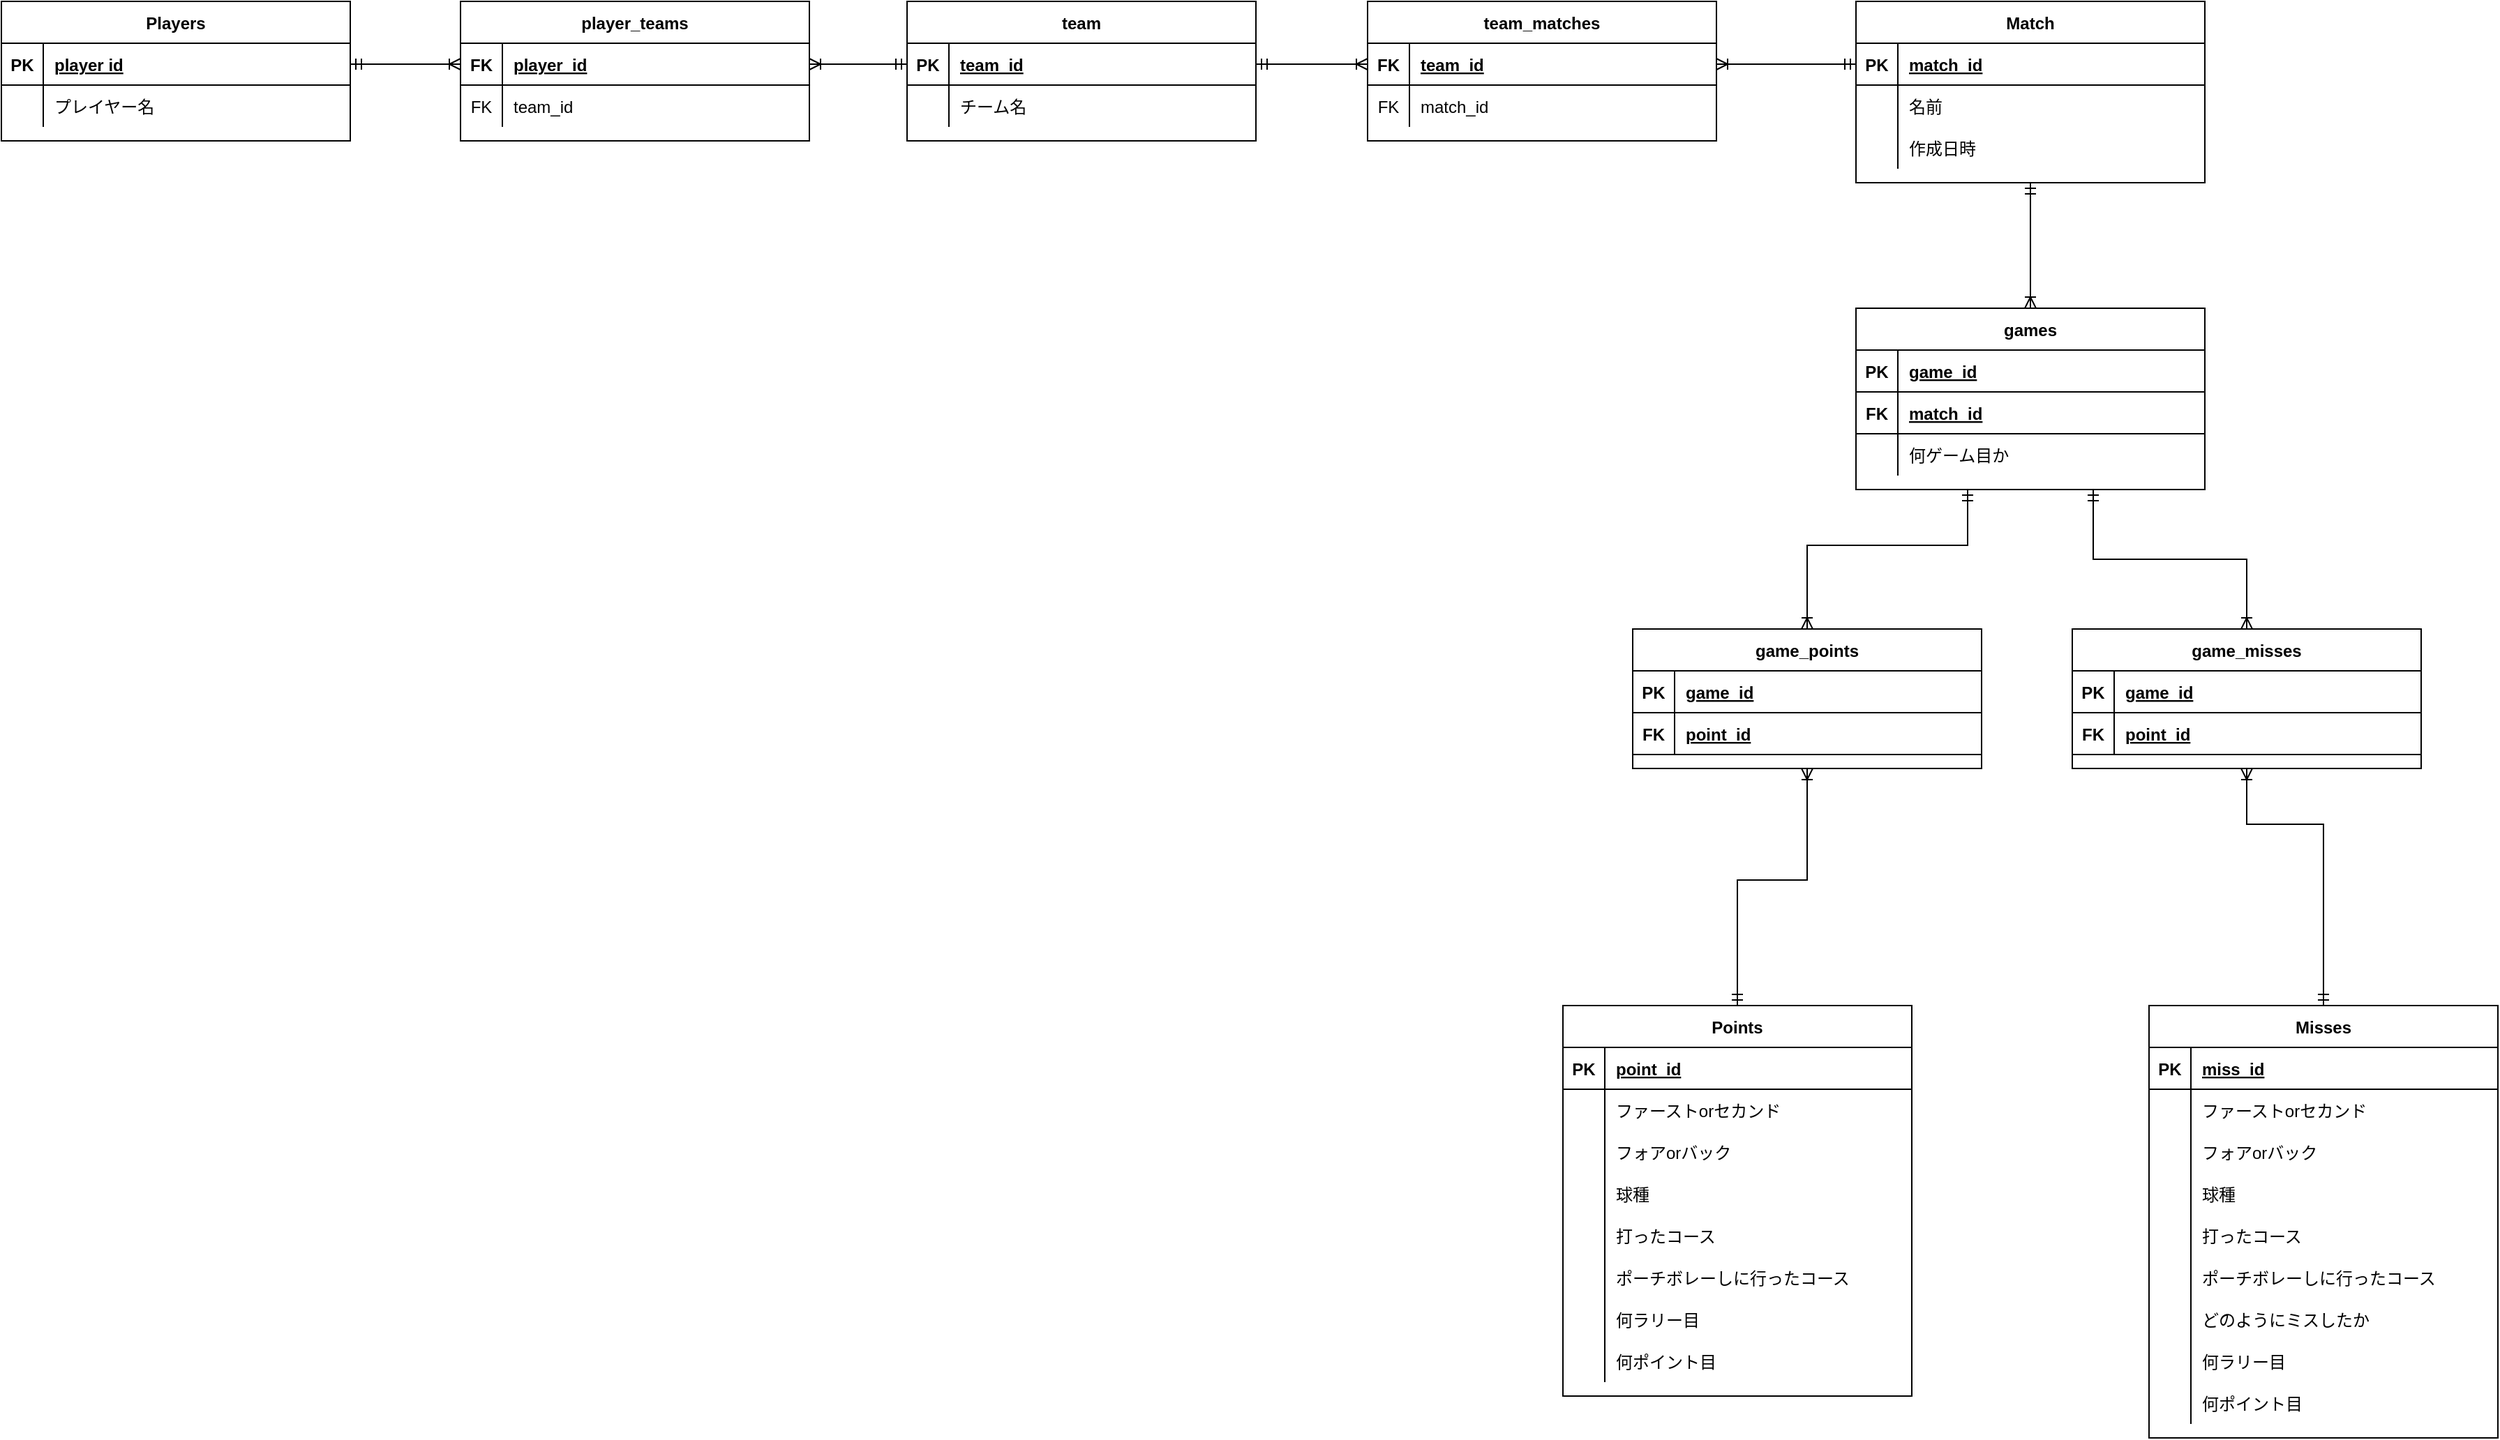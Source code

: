<mxfile>
    <diagram id="R2lEEEUBdFMjLlhIrx00" name="Page-1">
        <mxGraphModel grid="1" page="1" gridSize="10" guides="1" tooltips="1" connect="1" arrows="1" fold="1" pageScale="1" pageWidth="850" pageHeight="1100" math="0" shadow="0" extFonts="Permanent Marker^https://fonts.googleapis.com/css?family=Permanent+Marker">
            <root>
                <mxCell id="0"/>
                <mxCell id="1" parent="0"/>
                <mxCell id="C-vyLk0tnHw3VtMMgP7b-2" value="Points" style="shape=table;startSize=30;container=1;collapsible=1;childLayout=tableLayout;fixedRows=1;rowLines=0;fontStyle=1;align=center;resizeLast=1;" parent="1" vertex="1">
                    <mxGeometry x="910" y="380" width="250" height="280" as="geometry"/>
                </mxCell>
                <mxCell id="C-vyLk0tnHw3VtMMgP7b-3" value="" style="shape=partialRectangle;collapsible=0;dropTarget=0;pointerEvents=0;fillColor=none;points=[[0,0.5],[1,0.5]];portConstraint=eastwest;top=0;left=0;right=0;bottom=1;" parent="C-vyLk0tnHw3VtMMgP7b-2" vertex="1">
                    <mxGeometry y="30" width="250" height="30" as="geometry"/>
                </mxCell>
                <mxCell id="C-vyLk0tnHw3VtMMgP7b-4" value="PK" style="shape=partialRectangle;overflow=hidden;connectable=0;fillColor=none;top=0;left=0;bottom=0;right=0;fontStyle=1;" parent="C-vyLk0tnHw3VtMMgP7b-3" vertex="1">
                    <mxGeometry width="30" height="30" as="geometry">
                        <mxRectangle width="30" height="30" as="alternateBounds"/>
                    </mxGeometry>
                </mxCell>
                <mxCell id="C-vyLk0tnHw3VtMMgP7b-5" value="point_id" style="shape=partialRectangle;overflow=hidden;connectable=0;fillColor=none;top=0;left=0;bottom=0;right=0;align=left;spacingLeft=6;fontStyle=5;" parent="C-vyLk0tnHw3VtMMgP7b-3" vertex="1">
                    <mxGeometry x="30" width="220" height="30" as="geometry">
                        <mxRectangle width="220" height="30" as="alternateBounds"/>
                    </mxGeometry>
                </mxCell>
                <mxCell id="C-vyLk0tnHw3VtMMgP7b-6" value="" style="shape=partialRectangle;collapsible=0;dropTarget=0;pointerEvents=0;fillColor=none;points=[[0,0.5],[1,0.5]];portConstraint=eastwest;top=0;left=0;right=0;bottom=0;" parent="C-vyLk0tnHw3VtMMgP7b-2" vertex="1">
                    <mxGeometry y="60" width="250" height="30" as="geometry"/>
                </mxCell>
                <mxCell id="C-vyLk0tnHw3VtMMgP7b-7" value="" style="shape=partialRectangle;overflow=hidden;connectable=0;fillColor=none;top=0;left=0;bottom=0;right=0;" parent="C-vyLk0tnHw3VtMMgP7b-6" vertex="1">
                    <mxGeometry width="30" height="30" as="geometry">
                        <mxRectangle width="30" height="30" as="alternateBounds"/>
                    </mxGeometry>
                </mxCell>
                <mxCell id="C-vyLk0tnHw3VtMMgP7b-8" value="ファーストorセカンド" style="shape=partialRectangle;overflow=hidden;connectable=0;fillColor=none;top=0;left=0;bottom=0;right=0;align=left;spacingLeft=6;" parent="C-vyLk0tnHw3VtMMgP7b-6" vertex="1">
                    <mxGeometry x="30" width="220" height="30" as="geometry">
                        <mxRectangle width="220" height="30" as="alternateBounds"/>
                    </mxGeometry>
                </mxCell>
                <mxCell id="C-vyLk0tnHw3VtMMgP7b-9" value="" style="shape=partialRectangle;collapsible=0;dropTarget=0;pointerEvents=0;fillColor=none;points=[[0,0.5],[1,0.5]];portConstraint=eastwest;top=0;left=0;right=0;bottom=0;" parent="C-vyLk0tnHw3VtMMgP7b-2" vertex="1">
                    <mxGeometry y="90" width="250" height="30" as="geometry"/>
                </mxCell>
                <mxCell id="C-vyLk0tnHw3VtMMgP7b-10" value="" style="shape=partialRectangle;overflow=hidden;connectable=0;fillColor=none;top=0;left=0;bottom=0;right=0;" parent="C-vyLk0tnHw3VtMMgP7b-9" vertex="1">
                    <mxGeometry width="30" height="30" as="geometry">
                        <mxRectangle width="30" height="30" as="alternateBounds"/>
                    </mxGeometry>
                </mxCell>
                <mxCell id="C-vyLk0tnHw3VtMMgP7b-11" value="フォアorバック" style="shape=partialRectangle;overflow=hidden;connectable=0;fillColor=none;top=0;left=0;bottom=0;right=0;align=left;spacingLeft=6;" parent="C-vyLk0tnHw3VtMMgP7b-9" vertex="1">
                    <mxGeometry x="30" width="220" height="30" as="geometry">
                        <mxRectangle width="220" height="30" as="alternateBounds"/>
                    </mxGeometry>
                </mxCell>
                <mxCell id="_-bMv8JtdGMAL5OxYCuw-51" value="" style="shape=partialRectangle;collapsible=0;dropTarget=0;pointerEvents=0;fillColor=none;points=[[0,0.5],[1,0.5]];portConstraint=eastwest;top=0;left=0;right=0;bottom=0;" parent="C-vyLk0tnHw3VtMMgP7b-2" vertex="1">
                    <mxGeometry y="120" width="250" height="30" as="geometry"/>
                </mxCell>
                <mxCell id="_-bMv8JtdGMAL5OxYCuw-52" value="" style="shape=partialRectangle;overflow=hidden;connectable=0;fillColor=none;top=0;left=0;bottom=0;right=0;" parent="_-bMv8JtdGMAL5OxYCuw-51" vertex="1">
                    <mxGeometry width="30" height="30" as="geometry">
                        <mxRectangle width="30" height="30" as="alternateBounds"/>
                    </mxGeometry>
                </mxCell>
                <mxCell id="_-bMv8JtdGMAL5OxYCuw-53" value="球種" style="shape=partialRectangle;overflow=hidden;connectable=0;fillColor=none;top=0;left=0;bottom=0;right=0;align=left;spacingLeft=6;" parent="_-bMv8JtdGMAL5OxYCuw-51" vertex="1">
                    <mxGeometry x="30" width="220" height="30" as="geometry">
                        <mxRectangle width="220" height="30" as="alternateBounds"/>
                    </mxGeometry>
                </mxCell>
                <mxCell id="_-bMv8JtdGMAL5OxYCuw-54" value="" style="shape=partialRectangle;collapsible=0;dropTarget=0;pointerEvents=0;fillColor=none;points=[[0,0.5],[1,0.5]];portConstraint=eastwest;top=0;left=0;right=0;bottom=0;" parent="C-vyLk0tnHw3VtMMgP7b-2" vertex="1">
                    <mxGeometry y="150" width="250" height="30" as="geometry"/>
                </mxCell>
                <mxCell id="_-bMv8JtdGMAL5OxYCuw-55" value="" style="shape=partialRectangle;overflow=hidden;connectable=0;fillColor=none;top=0;left=0;bottom=0;right=0;" parent="_-bMv8JtdGMAL5OxYCuw-54" vertex="1">
                    <mxGeometry width="30" height="30" as="geometry">
                        <mxRectangle width="30" height="30" as="alternateBounds"/>
                    </mxGeometry>
                </mxCell>
                <mxCell id="_-bMv8JtdGMAL5OxYCuw-56" value="打ったコース" style="shape=partialRectangle;overflow=hidden;connectable=0;fillColor=none;top=0;left=0;bottom=0;right=0;align=left;spacingLeft=6;" parent="_-bMv8JtdGMAL5OxYCuw-54" vertex="1">
                    <mxGeometry x="30" width="220" height="30" as="geometry">
                        <mxRectangle width="220" height="30" as="alternateBounds"/>
                    </mxGeometry>
                </mxCell>
                <mxCell id="_-bMv8JtdGMAL5OxYCuw-57" value="" style="shape=partialRectangle;collapsible=0;dropTarget=0;pointerEvents=0;fillColor=none;points=[[0,0.5],[1,0.5]];portConstraint=eastwest;top=0;left=0;right=0;bottom=0;" parent="C-vyLk0tnHw3VtMMgP7b-2" vertex="1">
                    <mxGeometry y="180" width="250" height="30" as="geometry"/>
                </mxCell>
                <mxCell id="_-bMv8JtdGMAL5OxYCuw-58" value="" style="shape=partialRectangle;overflow=hidden;connectable=0;fillColor=none;top=0;left=0;bottom=0;right=0;" parent="_-bMv8JtdGMAL5OxYCuw-57" vertex="1">
                    <mxGeometry width="30" height="30" as="geometry">
                        <mxRectangle width="30" height="30" as="alternateBounds"/>
                    </mxGeometry>
                </mxCell>
                <mxCell id="_-bMv8JtdGMAL5OxYCuw-59" value="ポーチボレーしに行ったコース" style="shape=partialRectangle;overflow=hidden;connectable=0;fillColor=none;top=0;left=0;bottom=0;right=0;align=left;spacingLeft=6;" parent="_-bMv8JtdGMAL5OxYCuw-57" vertex="1">
                    <mxGeometry x="30" width="220" height="30" as="geometry">
                        <mxRectangle width="220" height="30" as="alternateBounds"/>
                    </mxGeometry>
                </mxCell>
                <mxCell id="_-bMv8JtdGMAL5OxYCuw-60" value="" style="shape=partialRectangle;collapsible=0;dropTarget=0;pointerEvents=0;fillColor=none;points=[[0,0.5],[1,0.5]];portConstraint=eastwest;top=0;left=0;right=0;bottom=0;" parent="C-vyLk0tnHw3VtMMgP7b-2" vertex="1">
                    <mxGeometry y="210" width="250" height="30" as="geometry"/>
                </mxCell>
                <mxCell id="_-bMv8JtdGMAL5OxYCuw-61" value="" style="shape=partialRectangle;overflow=hidden;connectable=0;fillColor=none;top=0;left=0;bottom=0;right=0;" parent="_-bMv8JtdGMAL5OxYCuw-60" vertex="1">
                    <mxGeometry width="30" height="30" as="geometry">
                        <mxRectangle width="30" height="30" as="alternateBounds"/>
                    </mxGeometry>
                </mxCell>
                <mxCell id="_-bMv8JtdGMAL5OxYCuw-62" value="何ラリー目" style="shape=partialRectangle;overflow=hidden;connectable=0;fillColor=none;top=0;left=0;bottom=0;right=0;align=left;spacingLeft=6;" parent="_-bMv8JtdGMAL5OxYCuw-60" vertex="1">
                    <mxGeometry x="30" width="220" height="30" as="geometry">
                        <mxRectangle width="220" height="30" as="alternateBounds"/>
                    </mxGeometry>
                </mxCell>
                <mxCell id="_-bMv8JtdGMAL5OxYCuw-63" value="" style="shape=partialRectangle;collapsible=0;dropTarget=0;pointerEvents=0;fillColor=none;points=[[0,0.5],[1,0.5]];portConstraint=eastwest;top=0;left=0;right=0;bottom=0;" parent="C-vyLk0tnHw3VtMMgP7b-2" vertex="1">
                    <mxGeometry y="240" width="250" height="30" as="geometry"/>
                </mxCell>
                <mxCell id="_-bMv8JtdGMAL5OxYCuw-64" value="" style="shape=partialRectangle;overflow=hidden;connectable=0;fillColor=none;top=0;left=0;bottom=0;right=0;" parent="_-bMv8JtdGMAL5OxYCuw-63" vertex="1">
                    <mxGeometry width="30" height="30" as="geometry">
                        <mxRectangle width="30" height="30" as="alternateBounds"/>
                    </mxGeometry>
                </mxCell>
                <mxCell id="_-bMv8JtdGMAL5OxYCuw-65" value="何ポイント目" style="shape=partialRectangle;overflow=hidden;connectable=0;fillColor=none;top=0;left=0;bottom=0;right=0;align=left;spacingLeft=6;" parent="_-bMv8JtdGMAL5OxYCuw-63" vertex="1">
                    <mxGeometry x="30" width="220" height="30" as="geometry">
                        <mxRectangle width="220" height="30" as="alternateBounds"/>
                    </mxGeometry>
                </mxCell>
                <mxCell id="C-vyLk0tnHw3VtMMgP7b-23" value="Players" style="shape=table;startSize=30;container=1;collapsible=1;childLayout=tableLayout;fixedRows=1;rowLines=0;fontStyle=1;align=center;resizeLast=1;" parent="1" vertex="1">
                    <mxGeometry x="-209" y="-340" width="250" height="100" as="geometry">
                        <mxRectangle x="70" y="120" width="100" height="30" as="alternateBounds"/>
                    </mxGeometry>
                </mxCell>
                <mxCell id="C-vyLk0tnHw3VtMMgP7b-24" value="" style="shape=partialRectangle;collapsible=0;dropTarget=0;pointerEvents=0;fillColor=none;points=[[0,0.5],[1,0.5]];portConstraint=eastwest;top=0;left=0;right=0;bottom=1;" parent="C-vyLk0tnHw3VtMMgP7b-23" vertex="1">
                    <mxGeometry y="30" width="250" height="30" as="geometry"/>
                </mxCell>
                <mxCell id="C-vyLk0tnHw3VtMMgP7b-25" value="PK" style="shape=partialRectangle;overflow=hidden;connectable=0;fillColor=none;top=0;left=0;bottom=0;right=0;fontStyle=1;" parent="C-vyLk0tnHw3VtMMgP7b-24" vertex="1">
                    <mxGeometry width="30" height="30" as="geometry">
                        <mxRectangle width="30" height="30" as="alternateBounds"/>
                    </mxGeometry>
                </mxCell>
                <mxCell id="C-vyLk0tnHw3VtMMgP7b-26" value="player id" style="shape=partialRectangle;overflow=hidden;connectable=0;fillColor=none;top=0;left=0;bottom=0;right=0;align=left;spacingLeft=6;fontStyle=5;" parent="C-vyLk0tnHw3VtMMgP7b-24" vertex="1">
                    <mxGeometry x="30" width="220" height="30" as="geometry">
                        <mxRectangle width="220" height="30" as="alternateBounds"/>
                    </mxGeometry>
                </mxCell>
                <mxCell id="C-vyLk0tnHw3VtMMgP7b-27" value="" style="shape=partialRectangle;collapsible=0;dropTarget=0;pointerEvents=0;fillColor=none;points=[[0,0.5],[1,0.5]];portConstraint=eastwest;top=0;left=0;right=0;bottom=0;" parent="C-vyLk0tnHw3VtMMgP7b-23" vertex="1">
                    <mxGeometry y="60" width="250" height="30" as="geometry"/>
                </mxCell>
                <mxCell id="C-vyLk0tnHw3VtMMgP7b-28" value="" style="shape=partialRectangle;overflow=hidden;connectable=0;fillColor=none;top=0;left=0;bottom=0;right=0;" parent="C-vyLk0tnHw3VtMMgP7b-27" vertex="1">
                    <mxGeometry width="30" height="30" as="geometry">
                        <mxRectangle width="30" height="30" as="alternateBounds"/>
                    </mxGeometry>
                </mxCell>
                <mxCell id="C-vyLk0tnHw3VtMMgP7b-29" value="プレイヤー名" style="shape=partialRectangle;overflow=hidden;connectable=0;fillColor=none;top=0;left=0;bottom=0;right=0;align=left;spacingLeft=6;" parent="C-vyLk0tnHw3VtMMgP7b-27" vertex="1">
                    <mxGeometry x="30" width="220" height="30" as="geometry">
                        <mxRectangle width="220" height="30" as="alternateBounds"/>
                    </mxGeometry>
                </mxCell>
                <mxCell id="_-bMv8JtdGMAL5OxYCuw-94" value="Match" style="shape=table;startSize=30;container=1;collapsible=1;childLayout=tableLayout;fixedRows=1;rowLines=0;fontStyle=1;align=center;resizeLast=1;" parent="1" vertex="1">
                    <mxGeometry x="1120" y="-340" width="250" height="130" as="geometry">
                        <mxRectangle x="70" y="120" width="100" height="30" as="alternateBounds"/>
                    </mxGeometry>
                </mxCell>
                <mxCell id="_-bMv8JtdGMAL5OxYCuw-95" value="" style="shape=partialRectangle;collapsible=0;dropTarget=0;pointerEvents=0;fillColor=none;points=[[0,0.5],[1,0.5]];portConstraint=eastwest;top=0;left=0;right=0;bottom=1;" parent="_-bMv8JtdGMAL5OxYCuw-94" vertex="1">
                    <mxGeometry y="30" width="250" height="30" as="geometry"/>
                </mxCell>
                <mxCell id="_-bMv8JtdGMAL5OxYCuw-96" value="PK" style="shape=partialRectangle;overflow=hidden;connectable=0;fillColor=none;top=0;left=0;bottom=0;right=0;fontStyle=1;" parent="_-bMv8JtdGMAL5OxYCuw-95" vertex="1">
                    <mxGeometry width="30" height="30" as="geometry">
                        <mxRectangle width="30" height="30" as="alternateBounds"/>
                    </mxGeometry>
                </mxCell>
                <mxCell id="_-bMv8JtdGMAL5OxYCuw-97" value="match_id" style="shape=partialRectangle;overflow=hidden;connectable=0;fillColor=none;top=0;left=0;bottom=0;right=0;align=left;spacingLeft=6;fontStyle=5;" parent="_-bMv8JtdGMAL5OxYCuw-95" vertex="1">
                    <mxGeometry x="30" width="220" height="30" as="geometry">
                        <mxRectangle width="220" height="30" as="alternateBounds"/>
                    </mxGeometry>
                </mxCell>
                <mxCell id="_-bMv8JtdGMAL5OxYCuw-98" value="" style="shape=partialRectangle;collapsible=0;dropTarget=0;pointerEvents=0;fillColor=none;points=[[0,0.5],[1,0.5]];portConstraint=eastwest;top=0;left=0;right=0;bottom=0;" parent="_-bMv8JtdGMAL5OxYCuw-94" vertex="1">
                    <mxGeometry y="60" width="250" height="30" as="geometry"/>
                </mxCell>
                <mxCell id="_-bMv8JtdGMAL5OxYCuw-99" value="" style="shape=partialRectangle;overflow=hidden;connectable=0;fillColor=none;top=0;left=0;bottom=0;right=0;" parent="_-bMv8JtdGMAL5OxYCuw-98" vertex="1">
                    <mxGeometry width="30" height="30" as="geometry">
                        <mxRectangle width="30" height="30" as="alternateBounds"/>
                    </mxGeometry>
                </mxCell>
                <mxCell id="_-bMv8JtdGMAL5OxYCuw-100" value="名前" style="shape=partialRectangle;overflow=hidden;connectable=0;fillColor=none;top=0;left=0;bottom=0;right=0;align=left;spacingLeft=6;" parent="_-bMv8JtdGMAL5OxYCuw-98" vertex="1">
                    <mxGeometry x="30" width="220" height="30" as="geometry">
                        <mxRectangle width="220" height="30" as="alternateBounds"/>
                    </mxGeometry>
                </mxCell>
                <mxCell id="_-bMv8JtdGMAL5OxYCuw-127" value="" style="shape=partialRectangle;collapsible=0;dropTarget=0;pointerEvents=0;fillColor=none;points=[[0,0.5],[1,0.5]];portConstraint=eastwest;top=0;left=0;right=0;bottom=0;" parent="_-bMv8JtdGMAL5OxYCuw-94" vertex="1">
                    <mxGeometry y="90" width="250" height="30" as="geometry"/>
                </mxCell>
                <mxCell id="_-bMv8JtdGMAL5OxYCuw-128" value="" style="shape=partialRectangle;overflow=hidden;connectable=0;fillColor=none;top=0;left=0;bottom=0;right=0;" parent="_-bMv8JtdGMAL5OxYCuw-127" vertex="1">
                    <mxGeometry width="30" height="30" as="geometry">
                        <mxRectangle width="30" height="30" as="alternateBounds"/>
                    </mxGeometry>
                </mxCell>
                <mxCell id="_-bMv8JtdGMAL5OxYCuw-129" value="作成日時" style="shape=partialRectangle;overflow=hidden;connectable=0;fillColor=none;top=0;left=0;bottom=0;right=0;align=left;spacingLeft=6;" parent="_-bMv8JtdGMAL5OxYCuw-127" vertex="1">
                    <mxGeometry x="30" width="220" height="30" as="geometry">
                        <mxRectangle width="220" height="30" as="alternateBounds"/>
                    </mxGeometry>
                </mxCell>
                <mxCell id="_-bMv8JtdGMAL5OxYCuw-101" value="team" style="shape=table;startSize=30;container=1;collapsible=1;childLayout=tableLayout;fixedRows=1;rowLines=0;fontStyle=1;align=center;resizeLast=1;" parent="1" vertex="1">
                    <mxGeometry x="440" y="-340" width="250" height="100" as="geometry">
                        <mxRectangle x="70" y="120" width="100" height="30" as="alternateBounds"/>
                    </mxGeometry>
                </mxCell>
                <mxCell id="_-bMv8JtdGMAL5OxYCuw-102" value="" style="shape=partialRectangle;collapsible=0;dropTarget=0;pointerEvents=0;fillColor=none;points=[[0,0.5],[1,0.5]];portConstraint=eastwest;top=0;left=0;right=0;bottom=1;" parent="_-bMv8JtdGMAL5OxYCuw-101" vertex="1">
                    <mxGeometry y="30" width="250" height="30" as="geometry"/>
                </mxCell>
                <mxCell id="_-bMv8JtdGMAL5OxYCuw-103" value="PK" style="shape=partialRectangle;overflow=hidden;connectable=0;fillColor=none;top=0;left=0;bottom=0;right=0;fontStyle=1;" parent="_-bMv8JtdGMAL5OxYCuw-102" vertex="1">
                    <mxGeometry width="30" height="30" as="geometry">
                        <mxRectangle width="30" height="30" as="alternateBounds"/>
                    </mxGeometry>
                </mxCell>
                <mxCell id="_-bMv8JtdGMAL5OxYCuw-104" value="team_id" style="shape=partialRectangle;overflow=hidden;connectable=0;fillColor=none;top=0;left=0;bottom=0;right=0;align=left;spacingLeft=6;fontStyle=5;" parent="_-bMv8JtdGMAL5OxYCuw-102" vertex="1">
                    <mxGeometry x="30" width="220" height="30" as="geometry">
                        <mxRectangle width="220" height="30" as="alternateBounds"/>
                    </mxGeometry>
                </mxCell>
                <mxCell id="_-bMv8JtdGMAL5OxYCuw-105" value="" style="shape=partialRectangle;collapsible=0;dropTarget=0;pointerEvents=0;fillColor=none;points=[[0,0.5],[1,0.5]];portConstraint=eastwest;top=0;left=0;right=0;bottom=0;" parent="_-bMv8JtdGMAL5OxYCuw-101" vertex="1">
                    <mxGeometry y="60" width="250" height="30" as="geometry"/>
                </mxCell>
                <mxCell id="_-bMv8JtdGMAL5OxYCuw-106" value="" style="shape=partialRectangle;overflow=hidden;connectable=0;fillColor=none;top=0;left=0;bottom=0;right=0;" parent="_-bMv8JtdGMAL5OxYCuw-105" vertex="1">
                    <mxGeometry width="30" height="30" as="geometry">
                        <mxRectangle width="30" height="30" as="alternateBounds"/>
                    </mxGeometry>
                </mxCell>
                <mxCell id="_-bMv8JtdGMAL5OxYCuw-107" value="チーム名" style="shape=partialRectangle;overflow=hidden;connectable=0;fillColor=none;top=0;left=0;bottom=0;right=0;align=left;spacingLeft=6;" parent="_-bMv8JtdGMAL5OxYCuw-105" vertex="1">
                    <mxGeometry x="30" width="220" height="30" as="geometry">
                        <mxRectangle width="220" height="30" as="alternateBounds"/>
                    </mxGeometry>
                </mxCell>
                <mxCell id="_-bMv8JtdGMAL5OxYCuw-108" value="player_teams" style="shape=table;startSize=30;container=1;collapsible=1;childLayout=tableLayout;fixedRows=1;rowLines=0;fontStyle=1;align=center;resizeLast=1;" parent="1" vertex="1">
                    <mxGeometry x="120" y="-340" width="250" height="100" as="geometry">
                        <mxRectangle x="70" y="120" width="100" height="30" as="alternateBounds"/>
                    </mxGeometry>
                </mxCell>
                <mxCell id="_-bMv8JtdGMAL5OxYCuw-109" value="" style="shape=partialRectangle;collapsible=0;dropTarget=0;pointerEvents=0;fillColor=none;points=[[0,0.5],[1,0.5]];portConstraint=eastwest;top=0;left=0;right=0;bottom=1;" parent="_-bMv8JtdGMAL5OxYCuw-108" vertex="1">
                    <mxGeometry y="30" width="250" height="30" as="geometry"/>
                </mxCell>
                <mxCell id="_-bMv8JtdGMAL5OxYCuw-110" value="FK" style="shape=partialRectangle;overflow=hidden;connectable=0;fillColor=none;top=0;left=0;bottom=0;right=0;fontStyle=1;" parent="_-bMv8JtdGMAL5OxYCuw-109" vertex="1">
                    <mxGeometry width="30" height="30" as="geometry">
                        <mxRectangle width="30" height="30" as="alternateBounds"/>
                    </mxGeometry>
                </mxCell>
                <mxCell id="_-bMv8JtdGMAL5OxYCuw-111" value="player_id" style="shape=partialRectangle;overflow=hidden;connectable=0;fillColor=none;top=0;left=0;bottom=0;right=0;align=left;spacingLeft=6;fontStyle=5;" parent="_-bMv8JtdGMAL5OxYCuw-109" vertex="1">
                    <mxGeometry x="30" width="220" height="30" as="geometry">
                        <mxRectangle width="220" height="30" as="alternateBounds"/>
                    </mxGeometry>
                </mxCell>
                <mxCell id="_-bMv8JtdGMAL5OxYCuw-112" value="" style="shape=partialRectangle;collapsible=0;dropTarget=0;pointerEvents=0;fillColor=none;points=[[0,0.5],[1,0.5]];portConstraint=eastwest;top=0;left=0;right=0;bottom=0;" parent="_-bMv8JtdGMAL5OxYCuw-108" vertex="1">
                    <mxGeometry y="60" width="250" height="30" as="geometry"/>
                </mxCell>
                <mxCell id="_-bMv8JtdGMAL5OxYCuw-113" value="FK" style="shape=partialRectangle;overflow=hidden;connectable=0;fillColor=none;top=0;left=0;bottom=0;right=0;" parent="_-bMv8JtdGMAL5OxYCuw-112" vertex="1">
                    <mxGeometry width="30" height="30" as="geometry">
                        <mxRectangle width="30" height="30" as="alternateBounds"/>
                    </mxGeometry>
                </mxCell>
                <mxCell id="_-bMv8JtdGMAL5OxYCuw-114" value="team_id" style="shape=partialRectangle;overflow=hidden;connectable=0;fillColor=none;top=0;left=0;bottom=0;right=0;align=left;spacingLeft=6;" parent="_-bMv8JtdGMAL5OxYCuw-112" vertex="1">
                    <mxGeometry x="30" width="220" height="30" as="geometry">
                        <mxRectangle width="220" height="30" as="alternateBounds"/>
                    </mxGeometry>
                </mxCell>
                <mxCell id="_-bMv8JtdGMAL5OxYCuw-115" value="" style="edgeStyle=entityRelationEdgeStyle;fontSize=12;html=1;endArrow=ERoneToMany;startArrow=ERmandOne;rounded=0;exitX=1;exitY=0.5;exitDx=0;exitDy=0;entryX=0;entryY=0.5;entryDx=0;entryDy=0;" parent="1" source="C-vyLk0tnHw3VtMMgP7b-24" target="_-bMv8JtdGMAL5OxYCuw-109" edge="1">
                    <mxGeometry width="100" height="100" relative="1" as="geometry">
                        <mxPoint x="260" y="-110" as="sourcePoint"/>
                        <mxPoint x="360" y="-210" as="targetPoint"/>
                    </mxGeometry>
                </mxCell>
                <mxCell id="_-bMv8JtdGMAL5OxYCuw-116" value="" style="edgeStyle=entityRelationEdgeStyle;fontSize=12;html=1;endArrow=ERoneToMany;startArrow=ERmandOne;rounded=0;exitX=0;exitY=0.5;exitDx=0;exitDy=0;" parent="1" source="_-bMv8JtdGMAL5OxYCuw-102" target="_-bMv8JtdGMAL5OxYCuw-109" edge="1">
                    <mxGeometry width="100" height="100" relative="1" as="geometry">
                        <mxPoint x="380" y="-100" as="sourcePoint"/>
                        <mxPoint x="500" y="-100" as="targetPoint"/>
                    </mxGeometry>
                </mxCell>
                <mxCell id="_-bMv8JtdGMAL5OxYCuw-117" value="team_matches" style="shape=table;startSize=30;container=1;collapsible=1;childLayout=tableLayout;fixedRows=1;rowLines=0;fontStyle=1;align=center;resizeLast=1;" parent="1" vertex="1">
                    <mxGeometry x="770" y="-340" width="250" height="100" as="geometry">
                        <mxRectangle x="70" y="120" width="100" height="30" as="alternateBounds"/>
                    </mxGeometry>
                </mxCell>
                <mxCell id="_-bMv8JtdGMAL5OxYCuw-118" value="" style="shape=partialRectangle;collapsible=0;dropTarget=0;pointerEvents=0;fillColor=none;points=[[0,0.5],[1,0.5]];portConstraint=eastwest;top=0;left=0;right=0;bottom=1;" parent="_-bMv8JtdGMAL5OxYCuw-117" vertex="1">
                    <mxGeometry y="30" width="250" height="30" as="geometry"/>
                </mxCell>
                <mxCell id="_-bMv8JtdGMAL5OxYCuw-119" value="FK" style="shape=partialRectangle;overflow=hidden;connectable=0;fillColor=none;top=0;left=0;bottom=0;right=0;fontStyle=1;" parent="_-bMv8JtdGMAL5OxYCuw-118" vertex="1">
                    <mxGeometry width="30" height="30" as="geometry">
                        <mxRectangle width="30" height="30" as="alternateBounds"/>
                    </mxGeometry>
                </mxCell>
                <mxCell id="_-bMv8JtdGMAL5OxYCuw-120" value="team_id" style="shape=partialRectangle;overflow=hidden;connectable=0;fillColor=none;top=0;left=0;bottom=0;right=0;align=left;spacingLeft=6;fontStyle=5;" parent="_-bMv8JtdGMAL5OxYCuw-118" vertex="1">
                    <mxGeometry x="30" width="220" height="30" as="geometry">
                        <mxRectangle width="220" height="30" as="alternateBounds"/>
                    </mxGeometry>
                </mxCell>
                <mxCell id="_-bMv8JtdGMAL5OxYCuw-121" value="" style="shape=partialRectangle;collapsible=0;dropTarget=0;pointerEvents=0;fillColor=none;points=[[0,0.5],[1,0.5]];portConstraint=eastwest;top=0;left=0;right=0;bottom=0;" parent="_-bMv8JtdGMAL5OxYCuw-117" vertex="1">
                    <mxGeometry y="60" width="250" height="30" as="geometry"/>
                </mxCell>
                <mxCell id="_-bMv8JtdGMAL5OxYCuw-122" value="FK" style="shape=partialRectangle;overflow=hidden;connectable=0;fillColor=none;top=0;left=0;bottom=0;right=0;" parent="_-bMv8JtdGMAL5OxYCuw-121" vertex="1">
                    <mxGeometry width="30" height="30" as="geometry">
                        <mxRectangle width="30" height="30" as="alternateBounds"/>
                    </mxGeometry>
                </mxCell>
                <mxCell id="_-bMv8JtdGMAL5OxYCuw-123" value="match_id" style="shape=partialRectangle;overflow=hidden;connectable=0;fillColor=none;top=0;left=0;bottom=0;right=0;align=left;spacingLeft=6;" parent="_-bMv8JtdGMAL5OxYCuw-121" vertex="1">
                    <mxGeometry x="30" width="220" height="30" as="geometry">
                        <mxRectangle width="220" height="30" as="alternateBounds"/>
                    </mxGeometry>
                </mxCell>
                <mxCell id="_-bMv8JtdGMAL5OxYCuw-125" value="" style="edgeStyle=entityRelationEdgeStyle;fontSize=12;html=1;endArrow=ERoneToMany;startArrow=ERmandOne;rounded=0;exitX=0;exitY=0.5;exitDx=0;exitDy=0;entryX=1;entryY=0.5;entryDx=0;entryDy=0;" parent="1" source="_-bMv8JtdGMAL5OxYCuw-95" target="_-bMv8JtdGMAL5OxYCuw-118" edge="1">
                    <mxGeometry width="100" height="100" relative="1" as="geometry">
                        <mxPoint x="1110" y="-220" as="sourcePoint"/>
                        <mxPoint x="1060" y="-220" as="targetPoint"/>
                    </mxGeometry>
                </mxCell>
                <mxCell id="_-bMv8JtdGMAL5OxYCuw-126" value="" style="edgeStyle=entityRelationEdgeStyle;fontSize=12;html=1;endArrow=ERoneToMany;startArrow=ERmandOne;rounded=0;exitX=1;exitY=0.5;exitDx=0;exitDy=0;entryX=0;entryY=0.5;entryDx=0;entryDy=0;" parent="1" source="_-bMv8JtdGMAL5OxYCuw-102" target="_-bMv8JtdGMAL5OxYCuw-118" edge="1">
                    <mxGeometry width="100" height="100" relative="1" as="geometry">
                        <mxPoint x="690" y="-200" as="sourcePoint"/>
                        <mxPoint x="770" y="-200" as="targetPoint"/>
                    </mxGeometry>
                </mxCell>
                <mxCell id="_-bMv8JtdGMAL5OxYCuw-132" value="games" style="shape=table;startSize=30;container=1;collapsible=1;childLayout=tableLayout;fixedRows=1;rowLines=0;fontStyle=1;align=center;resizeLast=1;" parent="1" vertex="1">
                    <mxGeometry x="1120" y="-120" width="250" height="130" as="geometry">
                        <mxRectangle x="70" y="120" width="100" height="30" as="alternateBounds"/>
                    </mxGeometry>
                </mxCell>
                <mxCell id="_-bMv8JtdGMAL5OxYCuw-133" value="" style="shape=partialRectangle;collapsible=0;dropTarget=0;pointerEvents=0;fillColor=none;points=[[0,0.5],[1,0.5]];portConstraint=eastwest;top=0;left=0;right=0;bottom=1;" parent="_-bMv8JtdGMAL5OxYCuw-132" vertex="1">
                    <mxGeometry y="30" width="250" height="30" as="geometry"/>
                </mxCell>
                <mxCell id="_-bMv8JtdGMAL5OxYCuw-134" value="PK" style="shape=partialRectangle;overflow=hidden;connectable=0;fillColor=none;top=0;left=0;bottom=0;right=0;fontStyle=1;" parent="_-bMv8JtdGMAL5OxYCuw-133" vertex="1">
                    <mxGeometry width="30" height="30" as="geometry">
                        <mxRectangle width="30" height="30" as="alternateBounds"/>
                    </mxGeometry>
                </mxCell>
                <mxCell id="_-bMv8JtdGMAL5OxYCuw-135" value="game_id" style="shape=partialRectangle;overflow=hidden;connectable=0;fillColor=none;top=0;left=0;bottom=0;right=0;align=left;spacingLeft=6;fontStyle=5;" parent="_-bMv8JtdGMAL5OxYCuw-133" vertex="1">
                    <mxGeometry x="30" width="220" height="30" as="geometry">
                        <mxRectangle width="220" height="30" as="alternateBounds"/>
                    </mxGeometry>
                </mxCell>
                <mxCell id="_-bMv8JtdGMAL5OxYCuw-150" value="" style="shape=partialRectangle;collapsible=0;dropTarget=0;pointerEvents=0;fillColor=none;points=[[0,0.5],[1,0.5]];portConstraint=eastwest;top=0;left=0;right=0;bottom=1;" parent="_-bMv8JtdGMAL5OxYCuw-132" vertex="1">
                    <mxGeometry y="60" width="250" height="30" as="geometry"/>
                </mxCell>
                <mxCell id="_-bMv8JtdGMAL5OxYCuw-151" value="FK" style="shape=partialRectangle;overflow=hidden;connectable=0;fillColor=none;top=0;left=0;bottom=0;right=0;fontStyle=1;" parent="_-bMv8JtdGMAL5OxYCuw-150" vertex="1">
                    <mxGeometry width="30" height="30" as="geometry">
                        <mxRectangle width="30" height="30" as="alternateBounds"/>
                    </mxGeometry>
                </mxCell>
                <mxCell id="_-bMv8JtdGMAL5OxYCuw-152" value="match_id" style="shape=partialRectangle;overflow=hidden;connectable=0;fillColor=none;top=0;left=0;bottom=0;right=0;align=left;spacingLeft=6;fontStyle=5;" parent="_-bMv8JtdGMAL5OxYCuw-150" vertex="1">
                    <mxGeometry x="30" width="220" height="30" as="geometry">
                        <mxRectangle width="220" height="30" as="alternateBounds"/>
                    </mxGeometry>
                </mxCell>
                <mxCell id="_-bMv8JtdGMAL5OxYCuw-136" value="" style="shape=partialRectangle;collapsible=0;dropTarget=0;pointerEvents=0;fillColor=none;points=[[0,0.5],[1,0.5]];portConstraint=eastwest;top=0;left=0;right=0;bottom=0;" parent="_-bMv8JtdGMAL5OxYCuw-132" vertex="1">
                    <mxGeometry y="90" width="250" height="30" as="geometry"/>
                </mxCell>
                <mxCell id="_-bMv8JtdGMAL5OxYCuw-137" value="" style="shape=partialRectangle;overflow=hidden;connectable=0;fillColor=none;top=0;left=0;bottom=0;right=0;" parent="_-bMv8JtdGMAL5OxYCuw-136" vertex="1">
                    <mxGeometry width="30" height="30" as="geometry">
                        <mxRectangle width="30" height="30" as="alternateBounds"/>
                    </mxGeometry>
                </mxCell>
                <mxCell id="_-bMv8JtdGMAL5OxYCuw-138" value="何ゲーム目か" style="shape=partialRectangle;overflow=hidden;connectable=0;fillColor=none;top=0;left=0;bottom=0;right=0;align=left;spacingLeft=6;" parent="_-bMv8JtdGMAL5OxYCuw-136" vertex="1">
                    <mxGeometry x="30" width="220" height="30" as="geometry">
                        <mxRectangle width="220" height="30" as="alternateBounds"/>
                    </mxGeometry>
                </mxCell>
                <mxCell id="_-bMv8JtdGMAL5OxYCuw-66" value="Misses" style="shape=table;startSize=30;container=1;collapsible=1;childLayout=tableLayout;fixedRows=1;rowLines=0;fontStyle=1;align=center;resizeLast=1;" parent="1" vertex="1">
                    <mxGeometry x="1330" y="380" width="250" height="310" as="geometry"/>
                </mxCell>
                <mxCell id="_-bMv8JtdGMAL5OxYCuw-67" value="" style="shape=partialRectangle;collapsible=0;dropTarget=0;pointerEvents=0;fillColor=none;points=[[0,0.5],[1,0.5]];portConstraint=eastwest;top=0;left=0;right=0;bottom=1;" parent="_-bMv8JtdGMAL5OxYCuw-66" vertex="1">
                    <mxGeometry y="30" width="250" height="30" as="geometry"/>
                </mxCell>
                <mxCell id="_-bMv8JtdGMAL5OxYCuw-68" value="PK" style="shape=partialRectangle;overflow=hidden;connectable=0;fillColor=none;top=0;left=0;bottom=0;right=0;fontStyle=1;" parent="_-bMv8JtdGMAL5OxYCuw-67" vertex="1">
                    <mxGeometry width="30" height="30" as="geometry">
                        <mxRectangle width="30" height="30" as="alternateBounds"/>
                    </mxGeometry>
                </mxCell>
                <mxCell id="_-bMv8JtdGMAL5OxYCuw-69" value="miss_id" style="shape=partialRectangle;overflow=hidden;connectable=0;fillColor=none;top=0;left=0;bottom=0;right=0;align=left;spacingLeft=6;fontStyle=5;" parent="_-bMv8JtdGMAL5OxYCuw-67" vertex="1">
                    <mxGeometry x="30" width="220" height="30" as="geometry">
                        <mxRectangle width="220" height="30" as="alternateBounds"/>
                    </mxGeometry>
                </mxCell>
                <mxCell id="_-bMv8JtdGMAL5OxYCuw-70" value="" style="shape=partialRectangle;collapsible=0;dropTarget=0;pointerEvents=0;fillColor=none;points=[[0,0.5],[1,0.5]];portConstraint=eastwest;top=0;left=0;right=0;bottom=0;" parent="_-bMv8JtdGMAL5OxYCuw-66" vertex="1">
                    <mxGeometry y="60" width="250" height="30" as="geometry"/>
                </mxCell>
                <mxCell id="_-bMv8JtdGMAL5OxYCuw-71" value="" style="shape=partialRectangle;overflow=hidden;connectable=0;fillColor=none;top=0;left=0;bottom=0;right=0;" parent="_-bMv8JtdGMAL5OxYCuw-70" vertex="1">
                    <mxGeometry width="30" height="30" as="geometry">
                        <mxRectangle width="30" height="30" as="alternateBounds"/>
                    </mxGeometry>
                </mxCell>
                <mxCell id="_-bMv8JtdGMAL5OxYCuw-72" value="ファーストorセカンド" style="shape=partialRectangle;overflow=hidden;connectable=0;fillColor=none;top=0;left=0;bottom=0;right=0;align=left;spacingLeft=6;" parent="_-bMv8JtdGMAL5OxYCuw-70" vertex="1">
                    <mxGeometry x="30" width="220" height="30" as="geometry">
                        <mxRectangle width="220" height="30" as="alternateBounds"/>
                    </mxGeometry>
                </mxCell>
                <mxCell id="_-bMv8JtdGMAL5OxYCuw-73" value="" style="shape=partialRectangle;collapsible=0;dropTarget=0;pointerEvents=0;fillColor=none;points=[[0,0.5],[1,0.5]];portConstraint=eastwest;top=0;left=0;right=0;bottom=0;" parent="_-bMv8JtdGMAL5OxYCuw-66" vertex="1">
                    <mxGeometry y="90" width="250" height="30" as="geometry"/>
                </mxCell>
                <mxCell id="_-bMv8JtdGMAL5OxYCuw-74" value="" style="shape=partialRectangle;overflow=hidden;connectable=0;fillColor=none;top=0;left=0;bottom=0;right=0;" parent="_-bMv8JtdGMAL5OxYCuw-73" vertex="1">
                    <mxGeometry width="30" height="30" as="geometry">
                        <mxRectangle width="30" height="30" as="alternateBounds"/>
                    </mxGeometry>
                </mxCell>
                <mxCell id="_-bMv8JtdGMAL5OxYCuw-75" value="フォアorバック" style="shape=partialRectangle;overflow=hidden;connectable=0;fillColor=none;top=0;left=0;bottom=0;right=0;align=left;spacingLeft=6;" parent="_-bMv8JtdGMAL5OxYCuw-73" vertex="1">
                    <mxGeometry x="30" width="220" height="30" as="geometry">
                        <mxRectangle width="220" height="30" as="alternateBounds"/>
                    </mxGeometry>
                </mxCell>
                <mxCell id="_-bMv8JtdGMAL5OxYCuw-76" value="" style="shape=partialRectangle;collapsible=0;dropTarget=0;pointerEvents=0;fillColor=none;points=[[0,0.5],[1,0.5]];portConstraint=eastwest;top=0;left=0;right=0;bottom=0;" parent="_-bMv8JtdGMAL5OxYCuw-66" vertex="1">
                    <mxGeometry y="120" width="250" height="30" as="geometry"/>
                </mxCell>
                <mxCell id="_-bMv8JtdGMAL5OxYCuw-77" value="" style="shape=partialRectangle;overflow=hidden;connectable=0;fillColor=none;top=0;left=0;bottom=0;right=0;" parent="_-bMv8JtdGMAL5OxYCuw-76" vertex="1">
                    <mxGeometry width="30" height="30" as="geometry">
                        <mxRectangle width="30" height="30" as="alternateBounds"/>
                    </mxGeometry>
                </mxCell>
                <mxCell id="_-bMv8JtdGMAL5OxYCuw-78" value="球種" style="shape=partialRectangle;overflow=hidden;connectable=0;fillColor=none;top=0;left=0;bottom=0;right=0;align=left;spacingLeft=6;" parent="_-bMv8JtdGMAL5OxYCuw-76" vertex="1">
                    <mxGeometry x="30" width="220" height="30" as="geometry">
                        <mxRectangle width="220" height="30" as="alternateBounds"/>
                    </mxGeometry>
                </mxCell>
                <mxCell id="_-bMv8JtdGMAL5OxYCuw-79" value="" style="shape=partialRectangle;collapsible=0;dropTarget=0;pointerEvents=0;fillColor=none;points=[[0,0.5],[1,0.5]];portConstraint=eastwest;top=0;left=0;right=0;bottom=0;" parent="_-bMv8JtdGMAL5OxYCuw-66" vertex="1">
                    <mxGeometry y="150" width="250" height="30" as="geometry"/>
                </mxCell>
                <mxCell id="_-bMv8JtdGMAL5OxYCuw-80" value="" style="shape=partialRectangle;overflow=hidden;connectable=0;fillColor=none;top=0;left=0;bottom=0;right=0;" parent="_-bMv8JtdGMAL5OxYCuw-79" vertex="1">
                    <mxGeometry width="30" height="30" as="geometry">
                        <mxRectangle width="30" height="30" as="alternateBounds"/>
                    </mxGeometry>
                </mxCell>
                <mxCell id="_-bMv8JtdGMAL5OxYCuw-81" value="打ったコース" style="shape=partialRectangle;overflow=hidden;connectable=0;fillColor=none;top=0;left=0;bottom=0;right=0;align=left;spacingLeft=6;" parent="_-bMv8JtdGMAL5OxYCuw-79" vertex="1">
                    <mxGeometry x="30" width="220" height="30" as="geometry">
                        <mxRectangle width="220" height="30" as="alternateBounds"/>
                    </mxGeometry>
                </mxCell>
                <mxCell id="_-bMv8JtdGMAL5OxYCuw-82" value="" style="shape=partialRectangle;collapsible=0;dropTarget=0;pointerEvents=0;fillColor=none;points=[[0,0.5],[1,0.5]];portConstraint=eastwest;top=0;left=0;right=0;bottom=0;" parent="_-bMv8JtdGMAL5OxYCuw-66" vertex="1">
                    <mxGeometry y="180" width="250" height="30" as="geometry"/>
                </mxCell>
                <mxCell id="_-bMv8JtdGMAL5OxYCuw-83" value="" style="shape=partialRectangle;overflow=hidden;connectable=0;fillColor=none;top=0;left=0;bottom=0;right=0;" parent="_-bMv8JtdGMAL5OxYCuw-82" vertex="1">
                    <mxGeometry width="30" height="30" as="geometry">
                        <mxRectangle width="30" height="30" as="alternateBounds"/>
                    </mxGeometry>
                </mxCell>
                <mxCell id="_-bMv8JtdGMAL5OxYCuw-84" value="ポーチボレーしに行ったコース" style="shape=partialRectangle;overflow=hidden;connectable=0;fillColor=none;top=0;left=0;bottom=0;right=0;align=left;spacingLeft=6;" parent="_-bMv8JtdGMAL5OxYCuw-82" vertex="1">
                    <mxGeometry x="30" width="220" height="30" as="geometry">
                        <mxRectangle width="220" height="30" as="alternateBounds"/>
                    </mxGeometry>
                </mxCell>
                <mxCell id="_-bMv8JtdGMAL5OxYCuw-91" value="" style="shape=partialRectangle;collapsible=0;dropTarget=0;pointerEvents=0;fillColor=none;points=[[0,0.5],[1,0.5]];portConstraint=eastwest;top=0;left=0;right=0;bottom=0;" parent="_-bMv8JtdGMAL5OxYCuw-66" vertex="1">
                    <mxGeometry y="210" width="250" height="30" as="geometry"/>
                </mxCell>
                <mxCell id="_-bMv8JtdGMAL5OxYCuw-92" value="" style="shape=partialRectangle;overflow=hidden;connectable=0;fillColor=none;top=0;left=0;bottom=0;right=0;" parent="_-bMv8JtdGMAL5OxYCuw-91" vertex="1">
                    <mxGeometry width="30" height="30" as="geometry">
                        <mxRectangle width="30" height="30" as="alternateBounds"/>
                    </mxGeometry>
                </mxCell>
                <mxCell id="_-bMv8JtdGMAL5OxYCuw-93" value="どのようにミスしたか" style="shape=partialRectangle;overflow=hidden;connectable=0;fillColor=none;top=0;left=0;bottom=0;right=0;align=left;spacingLeft=6;" parent="_-bMv8JtdGMAL5OxYCuw-91" vertex="1">
                    <mxGeometry x="30" width="220" height="30" as="geometry">
                        <mxRectangle width="220" height="30" as="alternateBounds"/>
                    </mxGeometry>
                </mxCell>
                <mxCell id="_-bMv8JtdGMAL5OxYCuw-85" value="" style="shape=partialRectangle;collapsible=0;dropTarget=0;pointerEvents=0;fillColor=none;points=[[0,0.5],[1,0.5]];portConstraint=eastwest;top=0;left=0;right=0;bottom=0;" parent="_-bMv8JtdGMAL5OxYCuw-66" vertex="1">
                    <mxGeometry y="240" width="250" height="30" as="geometry"/>
                </mxCell>
                <mxCell id="_-bMv8JtdGMAL5OxYCuw-86" value="" style="shape=partialRectangle;overflow=hidden;connectable=0;fillColor=none;top=0;left=0;bottom=0;right=0;" parent="_-bMv8JtdGMAL5OxYCuw-85" vertex="1">
                    <mxGeometry width="30" height="30" as="geometry">
                        <mxRectangle width="30" height="30" as="alternateBounds"/>
                    </mxGeometry>
                </mxCell>
                <mxCell id="_-bMv8JtdGMAL5OxYCuw-87" value="何ラリー目" style="shape=partialRectangle;overflow=hidden;connectable=0;fillColor=none;top=0;left=0;bottom=0;right=0;align=left;spacingLeft=6;" parent="_-bMv8JtdGMAL5OxYCuw-85" vertex="1">
                    <mxGeometry x="30" width="220" height="30" as="geometry">
                        <mxRectangle width="220" height="30" as="alternateBounds"/>
                    </mxGeometry>
                </mxCell>
                <mxCell id="_-bMv8JtdGMAL5OxYCuw-88" value="" style="shape=partialRectangle;collapsible=0;dropTarget=0;pointerEvents=0;fillColor=none;points=[[0,0.5],[1,0.5]];portConstraint=eastwest;top=0;left=0;right=0;bottom=0;" parent="_-bMv8JtdGMAL5OxYCuw-66" vertex="1">
                    <mxGeometry y="270" width="250" height="30" as="geometry"/>
                </mxCell>
                <mxCell id="_-bMv8JtdGMAL5OxYCuw-89" value="" style="shape=partialRectangle;overflow=hidden;connectable=0;fillColor=none;top=0;left=0;bottom=0;right=0;" parent="_-bMv8JtdGMAL5OxYCuw-88" vertex="1">
                    <mxGeometry width="30" height="30" as="geometry">
                        <mxRectangle width="30" height="30" as="alternateBounds"/>
                    </mxGeometry>
                </mxCell>
                <mxCell id="_-bMv8JtdGMAL5OxYCuw-90" value="何ポイント目" style="shape=partialRectangle;overflow=hidden;connectable=0;fillColor=none;top=0;left=0;bottom=0;right=0;align=left;spacingLeft=6;" parent="_-bMv8JtdGMAL5OxYCuw-88" vertex="1">
                    <mxGeometry x="30" width="220" height="30" as="geometry">
                        <mxRectangle width="220" height="30" as="alternateBounds"/>
                    </mxGeometry>
                </mxCell>
                <mxCell id="_-bMv8JtdGMAL5OxYCuw-147" value="" style="edgeStyle=orthogonalEdgeStyle;fontSize=12;html=1;endArrow=ERoneToMany;startArrow=ERmandOne;rounded=0;entryX=0.5;entryY=1;entryDx=0;entryDy=0;exitX=0.5;exitY=0;exitDx=0;exitDy=0;" parent="1" source="C-vyLk0tnHw3VtMMgP7b-2" target="_-bMv8JtdGMAL5OxYCuw-153" edge="1">
                    <mxGeometry width="100" height="100" relative="1" as="geometry">
                        <mxPoint x="1200" y="200" as="sourcePoint"/>
                        <mxPoint x="1570" y="-150" as="targetPoint"/>
                        <Array as="points">
                            <mxPoint x="1035" y="290"/>
                            <mxPoint x="1085" y="290"/>
                        </Array>
                    </mxGeometry>
                </mxCell>
                <mxCell id="_-bMv8JtdGMAL5OxYCuw-148" value="" style="edgeStyle=orthogonalEdgeStyle;fontSize=12;html=1;endArrow=ERoneToMany;startArrow=ERmandOne;rounded=0;entryX=0.5;entryY=1;entryDx=0;entryDy=0;exitX=0.5;exitY=0;exitDx=0;exitDy=0;" parent="1" source="_-bMv8JtdGMAL5OxYCuw-66" target="_-bMv8JtdGMAL5OxYCuw-163" edge="1">
                    <mxGeometry width="100" height="100" relative="1" as="geometry">
                        <mxPoint x="1360" y="340" as="sourcePoint"/>
                        <mxPoint x="1305" y="10" as="targetPoint"/>
                        <Array as="points">
                            <mxPoint x="1455" y="250"/>
                            <mxPoint x="1400" y="250"/>
                        </Array>
                    </mxGeometry>
                </mxCell>
                <mxCell id="_-bMv8JtdGMAL5OxYCuw-149" value="" style="fontSize=12;html=1;endArrow=ERoneToMany;startArrow=ERmandOne;rounded=0;exitX=0.5;exitY=1;exitDx=0;exitDy=0;entryX=0.5;entryY=0;entryDx=0;entryDy=0;" parent="1" source="_-bMv8JtdGMAL5OxYCuw-94" target="_-bMv8JtdGMAL5OxYCuw-132" edge="1">
                    <mxGeometry width="100" height="100" relative="1" as="geometry">
                        <mxPoint x="1490" y="-270" as="sourcePoint"/>
                        <mxPoint x="1390" y="-370" as="targetPoint"/>
                    </mxGeometry>
                </mxCell>
                <mxCell id="_-bMv8JtdGMAL5OxYCuw-153" value="game_points" style="shape=table;startSize=30;container=1;collapsible=1;childLayout=tableLayout;fixedRows=1;rowLines=0;fontStyle=1;align=center;resizeLast=1;" parent="1" vertex="1">
                    <mxGeometry x="960" y="110" width="250" height="100" as="geometry">
                        <mxRectangle x="70" y="120" width="100" height="30" as="alternateBounds"/>
                    </mxGeometry>
                </mxCell>
                <mxCell id="_-bMv8JtdGMAL5OxYCuw-154" value="" style="shape=partialRectangle;collapsible=0;dropTarget=0;pointerEvents=0;fillColor=none;points=[[0,0.5],[1,0.5]];portConstraint=eastwest;top=0;left=0;right=0;bottom=1;" parent="_-bMv8JtdGMAL5OxYCuw-153" vertex="1">
                    <mxGeometry y="30" width="250" height="30" as="geometry"/>
                </mxCell>
                <mxCell id="_-bMv8JtdGMAL5OxYCuw-155" value="PK" style="shape=partialRectangle;overflow=hidden;connectable=0;fillColor=none;top=0;left=0;bottom=0;right=0;fontStyle=1;" parent="_-bMv8JtdGMAL5OxYCuw-154" vertex="1">
                    <mxGeometry width="30" height="30" as="geometry">
                        <mxRectangle width="30" height="30" as="alternateBounds"/>
                    </mxGeometry>
                </mxCell>
                <mxCell id="_-bMv8JtdGMAL5OxYCuw-156" value="game_id" style="shape=partialRectangle;overflow=hidden;connectable=0;fillColor=none;top=0;left=0;bottom=0;right=0;align=left;spacingLeft=6;fontStyle=5;" parent="_-bMv8JtdGMAL5OxYCuw-154" vertex="1">
                    <mxGeometry x="30" width="220" height="30" as="geometry">
                        <mxRectangle width="220" height="30" as="alternateBounds"/>
                    </mxGeometry>
                </mxCell>
                <mxCell id="_-bMv8JtdGMAL5OxYCuw-157" value="" style="shape=partialRectangle;collapsible=0;dropTarget=0;pointerEvents=0;fillColor=none;points=[[0,0.5],[1,0.5]];portConstraint=eastwest;top=0;left=0;right=0;bottom=1;" parent="_-bMv8JtdGMAL5OxYCuw-153" vertex="1">
                    <mxGeometry y="60" width="250" height="30" as="geometry"/>
                </mxCell>
                <mxCell id="_-bMv8JtdGMAL5OxYCuw-158" value="FK" style="shape=partialRectangle;overflow=hidden;connectable=0;fillColor=none;top=0;left=0;bottom=0;right=0;fontStyle=1;" parent="_-bMv8JtdGMAL5OxYCuw-157" vertex="1">
                    <mxGeometry width="30" height="30" as="geometry">
                        <mxRectangle width="30" height="30" as="alternateBounds"/>
                    </mxGeometry>
                </mxCell>
                <mxCell id="_-bMv8JtdGMAL5OxYCuw-159" value="point_id" style="shape=partialRectangle;overflow=hidden;connectable=0;fillColor=none;top=0;left=0;bottom=0;right=0;align=left;spacingLeft=6;fontStyle=5;" parent="_-bMv8JtdGMAL5OxYCuw-157" vertex="1">
                    <mxGeometry x="30" width="220" height="30" as="geometry">
                        <mxRectangle width="220" height="30" as="alternateBounds"/>
                    </mxGeometry>
                </mxCell>
                <mxCell id="_-bMv8JtdGMAL5OxYCuw-163" value="game_misses" style="shape=table;startSize=30;container=1;collapsible=1;childLayout=tableLayout;fixedRows=1;rowLines=0;fontStyle=1;align=center;resizeLast=1;" parent="1" vertex="1">
                    <mxGeometry x="1275" y="110" width="250" height="100" as="geometry">
                        <mxRectangle x="70" y="120" width="100" height="30" as="alternateBounds"/>
                    </mxGeometry>
                </mxCell>
                <mxCell id="_-bMv8JtdGMAL5OxYCuw-164" value="" style="shape=partialRectangle;collapsible=0;dropTarget=0;pointerEvents=0;fillColor=none;points=[[0,0.5],[1,0.5]];portConstraint=eastwest;top=0;left=0;right=0;bottom=1;" parent="_-bMv8JtdGMAL5OxYCuw-163" vertex="1">
                    <mxGeometry y="30" width="250" height="30" as="geometry"/>
                </mxCell>
                <mxCell id="_-bMv8JtdGMAL5OxYCuw-165" value="PK" style="shape=partialRectangle;overflow=hidden;connectable=0;fillColor=none;top=0;left=0;bottom=0;right=0;fontStyle=1;" parent="_-bMv8JtdGMAL5OxYCuw-164" vertex="1">
                    <mxGeometry width="30" height="30" as="geometry">
                        <mxRectangle width="30" height="30" as="alternateBounds"/>
                    </mxGeometry>
                </mxCell>
                <mxCell id="_-bMv8JtdGMAL5OxYCuw-166" value="game_id" style="shape=partialRectangle;overflow=hidden;connectable=0;fillColor=none;top=0;left=0;bottom=0;right=0;align=left;spacingLeft=6;fontStyle=5;" parent="_-bMv8JtdGMAL5OxYCuw-164" vertex="1">
                    <mxGeometry x="30" width="220" height="30" as="geometry">
                        <mxRectangle width="220" height="30" as="alternateBounds"/>
                    </mxGeometry>
                </mxCell>
                <mxCell id="_-bMv8JtdGMAL5OxYCuw-167" value="" style="shape=partialRectangle;collapsible=0;dropTarget=0;pointerEvents=0;fillColor=none;points=[[0,0.5],[1,0.5]];portConstraint=eastwest;top=0;left=0;right=0;bottom=1;" parent="_-bMv8JtdGMAL5OxYCuw-163" vertex="1">
                    <mxGeometry y="60" width="250" height="30" as="geometry"/>
                </mxCell>
                <mxCell id="_-bMv8JtdGMAL5OxYCuw-168" value="FK" style="shape=partialRectangle;overflow=hidden;connectable=0;fillColor=none;top=0;left=0;bottom=0;right=0;fontStyle=1;" parent="_-bMv8JtdGMAL5OxYCuw-167" vertex="1">
                    <mxGeometry width="30" height="30" as="geometry">
                        <mxRectangle width="30" height="30" as="alternateBounds"/>
                    </mxGeometry>
                </mxCell>
                <mxCell id="_-bMv8JtdGMAL5OxYCuw-169" value="point_id" style="shape=partialRectangle;overflow=hidden;connectable=0;fillColor=none;top=0;left=0;bottom=0;right=0;align=left;spacingLeft=6;fontStyle=5;" parent="_-bMv8JtdGMAL5OxYCuw-167" vertex="1">
                    <mxGeometry x="30" width="220" height="30" as="geometry">
                        <mxRectangle width="220" height="30" as="alternateBounds"/>
                    </mxGeometry>
                </mxCell>
                <mxCell id="_-bMv8JtdGMAL5OxYCuw-170" value="" style="edgeStyle=orthogonalEdgeStyle;fontSize=12;html=1;endArrow=ERoneToMany;startArrow=ERmandOne;rounded=0;entryX=0.5;entryY=0;entryDx=0;entryDy=0;exitX=0.5;exitY=1;exitDx=0;exitDy=0;" parent="1" target="_-bMv8JtdGMAL5OxYCuw-153" edge="1">
                    <mxGeometry width="100" height="100" relative="1" as="geometry">
                        <mxPoint x="1200" y="10" as="sourcePoint"/>
                        <mxPoint x="1150" y="180" as="targetPoint"/>
                        <Array as="points">
                            <mxPoint x="1200" y="50"/>
                            <mxPoint x="1085" y="50"/>
                        </Array>
                    </mxGeometry>
                </mxCell>
                <mxCell id="_-bMv8JtdGMAL5OxYCuw-171" value="" style="edgeStyle=orthogonalEdgeStyle;fontSize=12;html=1;endArrow=ERoneToMany;startArrow=ERmandOne;rounded=0;entryX=0.5;entryY=0;entryDx=0;entryDy=0;" parent="1" target="_-bMv8JtdGMAL5OxYCuw-163" edge="1">
                    <mxGeometry width="100" height="100" relative="1" as="geometry">
                        <mxPoint x="1290" y="10" as="sourcePoint"/>
                        <mxPoint x="1095" y="120" as="targetPoint"/>
                        <Array as="points">
                            <mxPoint x="1290" y="60"/>
                            <mxPoint x="1400" y="60"/>
                        </Array>
                    </mxGeometry>
                </mxCell>
            </root>
        </mxGraphModel>
    </diagram>
    <diagram id="IJVAZVYVK3MP4GLnvw0T" name="Page-2">
        <mxGraphModel dx="1774" dy="601" grid="1" gridSize="10" guides="1" tooltips="1" connect="1" arrows="1" fold="1" page="1" pageScale="1" pageWidth="850" pageHeight="1100" math="0" shadow="0">
            <root>
                <mxCell id="0"/>
                <mxCell id="1" parent="0"/>
                <mxCell id="6_USbcZTwtyikpzRYTAM-1" value="games" style="shape=table;startSize=30;container=1;collapsible=1;childLayout=tableLayout;fixedRows=1;rowLines=0;fontStyle=1;align=center;resizeLast=1;rounded=1;" vertex="1" parent="1">
                    <mxGeometry x="300" y="140" width="180" height="120" as="geometry"/>
                </mxCell>
                <mxCell id="6_USbcZTwtyikpzRYTAM-2" value="" style="shape=tableRow;horizontal=0;startSize=0;swimlaneHead=0;swimlaneBody=0;fillColor=none;collapsible=0;dropTarget=0;points=[[0,0.5],[1,0.5]];portConstraint=eastwest;top=0;left=0;right=0;bottom=1;rounded=1;" vertex="1" parent="6_USbcZTwtyikpzRYTAM-1">
                    <mxGeometry y="30" width="180" height="30" as="geometry"/>
                </mxCell>
                <mxCell id="6_USbcZTwtyikpzRYTAM-3" value="PK" style="shape=partialRectangle;connectable=0;fillColor=none;top=0;left=0;bottom=0;right=0;fontStyle=1;overflow=hidden;rounded=1;" vertex="1" parent="6_USbcZTwtyikpzRYTAM-2">
                    <mxGeometry width="30" height="30" as="geometry">
                        <mxRectangle width="30" height="30" as="alternateBounds"/>
                    </mxGeometry>
                </mxCell>
                <mxCell id="6_USbcZTwtyikpzRYTAM-4" value="gameId" style="shape=partialRectangle;connectable=0;fillColor=none;top=0;left=0;bottom=0;right=0;align=left;spacingLeft=6;fontStyle=5;overflow=hidden;rounded=1;" vertex="1" parent="6_USbcZTwtyikpzRYTAM-2">
                    <mxGeometry x="30" width="150" height="30" as="geometry">
                        <mxRectangle width="150" height="30" as="alternateBounds"/>
                    </mxGeometry>
                </mxCell>
                <mxCell id="6_USbcZTwtyikpzRYTAM-20" style="shape=tableRow;horizontal=0;startSize=0;swimlaneHead=0;swimlaneBody=0;fillColor=none;collapsible=0;dropTarget=0;points=[[0,0.5],[1,0.5]];portConstraint=eastwest;top=0;left=0;right=0;bottom=1;rounded=1;" vertex="1" parent="6_USbcZTwtyikpzRYTAM-1">
                    <mxGeometry y="60" width="180" height="30" as="geometry"/>
                </mxCell>
                <mxCell id="6_USbcZTwtyikpzRYTAM-21" value="FK" style="shape=partialRectangle;connectable=0;fillColor=none;top=0;left=0;bottom=0;right=0;fontStyle=1;overflow=hidden;rounded=1;" vertex="1" parent="6_USbcZTwtyikpzRYTAM-20">
                    <mxGeometry width="30" height="30" as="geometry">
                        <mxRectangle width="30" height="30" as="alternateBounds"/>
                    </mxGeometry>
                </mxCell>
                <mxCell id="6_USbcZTwtyikpzRYTAM-22" value="matchId" style="shape=partialRectangle;connectable=0;fillColor=none;top=0;left=0;bottom=0;right=0;align=left;spacingLeft=6;fontStyle=5;overflow=hidden;rounded=1;" vertex="1" parent="6_USbcZTwtyikpzRYTAM-20">
                    <mxGeometry x="30" width="150" height="30" as="geometry">
                        <mxRectangle width="150" height="30" as="alternateBounds"/>
                    </mxGeometry>
                </mxCell>
                <mxCell id="6_USbcZTwtyikpzRYTAM-17" style="shape=tableRow;horizontal=0;startSize=0;swimlaneHead=0;swimlaneBody=0;fillColor=none;collapsible=0;dropTarget=0;points=[[0,0.5],[1,0.5]];portConstraint=eastwest;top=0;left=0;right=0;bottom=0;rounded=1;" vertex="1" parent="6_USbcZTwtyikpzRYTAM-1">
                    <mxGeometry y="90" width="180" height="30" as="geometry"/>
                </mxCell>
                <mxCell id="6_USbcZTwtyikpzRYTAM-18" style="shape=partialRectangle;connectable=0;fillColor=none;top=0;left=0;bottom=0;right=0;editable=1;overflow=hidden;rounded=1;" vertex="1" parent="6_USbcZTwtyikpzRYTAM-17">
                    <mxGeometry width="30" height="30" as="geometry">
                        <mxRectangle width="30" height="30" as="alternateBounds"/>
                    </mxGeometry>
                </mxCell>
                <mxCell id="6_USbcZTwtyikpzRYTAM-19" value="gameNo" style="shape=partialRectangle;connectable=0;fillColor=none;top=0;left=0;bottom=0;right=0;align=left;spacingLeft=6;overflow=hidden;rounded=1;" vertex="1" parent="6_USbcZTwtyikpzRYTAM-17">
                    <mxGeometry x="30" width="150" height="30" as="geometry">
                        <mxRectangle width="150" height="30" as="alternateBounds"/>
                    </mxGeometry>
                </mxCell>
                <mxCell id="6_USbcZTwtyikpzRYTAM-23" value="matches" style="shape=table;startSize=30;container=1;collapsible=1;childLayout=tableLayout;fixedRows=1;rowLines=0;fontStyle=1;align=center;resizeLast=1;rounded=1;" vertex="1" parent="1">
                    <mxGeometry x="10" y="170" width="180" height="120" as="geometry"/>
                </mxCell>
                <mxCell id="6_USbcZTwtyikpzRYTAM-24" value="" style="shape=tableRow;horizontal=0;startSize=0;swimlaneHead=0;swimlaneBody=0;fillColor=none;collapsible=0;dropTarget=0;points=[[0,0.5],[1,0.5]];portConstraint=eastwest;top=0;left=0;right=0;bottom=1;rounded=1;" vertex="1" parent="6_USbcZTwtyikpzRYTAM-23">
                    <mxGeometry y="30" width="180" height="30" as="geometry"/>
                </mxCell>
                <mxCell id="6_USbcZTwtyikpzRYTAM-25" value="PK" style="shape=partialRectangle;connectable=0;fillColor=none;top=0;left=0;bottom=0;right=0;fontStyle=1;overflow=hidden;rounded=1;" vertex="1" parent="6_USbcZTwtyikpzRYTAM-24">
                    <mxGeometry width="30" height="30" as="geometry">
                        <mxRectangle width="30" height="30" as="alternateBounds"/>
                    </mxGeometry>
                </mxCell>
                <mxCell id="6_USbcZTwtyikpzRYTAM-26" value="matcheId" style="shape=partialRectangle;connectable=0;fillColor=none;top=0;left=0;bottom=0;right=0;align=left;spacingLeft=6;fontStyle=5;overflow=hidden;rounded=1;" vertex="1" parent="6_USbcZTwtyikpzRYTAM-24">
                    <mxGeometry x="30" width="150" height="30" as="geometry">
                        <mxRectangle width="150" height="30" as="alternateBounds"/>
                    </mxGeometry>
                </mxCell>
                <mxCell id="6_USbcZTwtyikpzRYTAM-30" style="shape=tableRow;horizontal=0;startSize=0;swimlaneHead=0;swimlaneBody=0;fillColor=none;collapsible=0;dropTarget=0;points=[[0,0.5],[1,0.5]];portConstraint=eastwest;top=0;left=0;right=0;bottom=0;rounded=1;" vertex="1" parent="6_USbcZTwtyikpzRYTAM-23">
                    <mxGeometry y="60" width="180" height="30" as="geometry"/>
                </mxCell>
                <mxCell id="6_USbcZTwtyikpzRYTAM-31" style="shape=partialRectangle;connectable=0;fillColor=none;top=0;left=0;bottom=0;right=0;editable=1;overflow=hidden;rounded=1;" vertex="1" parent="6_USbcZTwtyikpzRYTAM-30">
                    <mxGeometry width="30" height="30" as="geometry">
                        <mxRectangle width="30" height="30" as="alternateBounds"/>
                    </mxGeometry>
                </mxCell>
                <mxCell id="6_USbcZTwtyikpzRYTAM-32" value="date" style="shape=partialRectangle;connectable=0;fillColor=none;top=0;left=0;bottom=0;right=0;align=left;spacingLeft=6;overflow=hidden;rounded=1;" vertex="1" parent="6_USbcZTwtyikpzRYTAM-30">
                    <mxGeometry x="30" width="150" height="30" as="geometry">
                        <mxRectangle width="150" height="30" as="alternateBounds"/>
                    </mxGeometry>
                </mxCell>
                <mxCell id="6_USbcZTwtyikpzRYTAM-33" style="shape=tableRow;horizontal=0;startSize=0;swimlaneHead=0;swimlaneBody=0;fillColor=none;collapsible=0;dropTarget=0;points=[[0,0.5],[1,0.5]];portConstraint=eastwest;top=0;left=0;right=0;bottom=0;rounded=1;" vertex="1" parent="6_USbcZTwtyikpzRYTAM-23">
                    <mxGeometry y="90" width="180" height="30" as="geometry"/>
                </mxCell>
                <mxCell id="6_USbcZTwtyikpzRYTAM-34" style="shape=partialRectangle;connectable=0;fillColor=none;top=0;left=0;bottom=0;right=0;editable=1;overflow=hidden;rounded=1;" vertex="1" parent="6_USbcZTwtyikpzRYTAM-33">
                    <mxGeometry width="30" height="30" as="geometry">
                        <mxRectangle width="30" height="30" as="alternateBounds"/>
                    </mxGeometry>
                </mxCell>
                <mxCell id="6_USbcZTwtyikpzRYTAM-35" style="shape=partialRectangle;connectable=0;fillColor=none;top=0;left=0;bottom=0;right=0;align=left;spacingLeft=6;overflow=hidden;rounded=1;" vertex="1" parent="6_USbcZTwtyikpzRYTAM-33">
                    <mxGeometry x="30" width="150" height="30" as="geometry">
                        <mxRectangle width="150" height="30" as="alternateBounds"/>
                    </mxGeometry>
                </mxCell>
                <mxCell id="6_USbcZTwtyikpzRYTAM-36" style="edgeStyle=none;html=1;exitX=1;exitY=0.5;exitDx=0;exitDy=0;entryX=0;entryY=0.5;entryDx=0;entryDy=0;startArrow=ERone;startFill=0;endArrow=ERzeroToMany;endFill=0;" edge="1" parent="1" source="6_USbcZTwtyikpzRYTAM-24" target="6_USbcZTwtyikpzRYTAM-20">
                    <mxGeometry relative="1" as="geometry"/>
                </mxCell>
                <mxCell id="6_USbcZTwtyikpzRYTAM-37" value="PointOrMiss" style="shape=table;startSize=30;container=1;collapsible=1;childLayout=tableLayout;fixedRows=1;rowLines=0;fontStyle=1;align=center;resizeLast=1;" vertex="1" parent="1">
                    <mxGeometry x="238" y="420" width="320" height="210" as="geometry"/>
                </mxCell>
                <mxCell id="6_USbcZTwtyikpzRYTAM-38" value="" style="shape=tableRow;horizontal=0;startSize=0;swimlaneHead=0;swimlaneBody=0;fillColor=none;collapsible=0;dropTarget=0;points=[[0,0.5],[1,0.5]];portConstraint=eastwest;top=0;left=0;right=0;bottom=1;" vertex="1" parent="6_USbcZTwtyikpzRYTAM-37">
                    <mxGeometry y="30" width="320" height="30" as="geometry"/>
                </mxCell>
                <mxCell id="6_USbcZTwtyikpzRYTAM-39" value="PK,FK" style="shape=partialRectangle;connectable=0;fillColor=none;top=0;left=0;bottom=0;right=0;fontStyle=1;overflow=hidden;" vertex="1" parent="6_USbcZTwtyikpzRYTAM-38">
                    <mxGeometry width="50" height="30" as="geometry">
                        <mxRectangle width="50" height="30" as="alternateBounds"/>
                    </mxGeometry>
                </mxCell>
                <mxCell id="6_USbcZTwtyikpzRYTAM-40" value="gameId" style="shape=partialRectangle;connectable=0;fillColor=none;top=0;left=0;bottom=0;right=0;align=left;spacingLeft=6;fontStyle=5;overflow=hidden;" vertex="1" parent="6_USbcZTwtyikpzRYTAM-38">
                    <mxGeometry x="50" width="270" height="30" as="geometry">
                        <mxRectangle width="270" height="30" as="alternateBounds"/>
                    </mxGeometry>
                </mxCell>
                <mxCell id="6_USbcZTwtyikpzRYTAM-50" style="shape=tableRow;horizontal=0;startSize=0;swimlaneHead=0;swimlaneBody=0;fillColor=none;collapsible=0;dropTarget=0;points=[[0,0.5],[1,0.5]];portConstraint=eastwest;top=0;left=0;right=0;bottom=1;" vertex="1" parent="6_USbcZTwtyikpzRYTAM-37">
                    <mxGeometry y="60" width="320" height="30" as="geometry"/>
                </mxCell>
                <mxCell id="6_USbcZTwtyikpzRYTAM-51" value="PK" style="shape=partialRectangle;connectable=0;fillColor=none;top=0;left=0;bottom=0;right=0;fontStyle=1;overflow=hidden;" vertex="1" parent="6_USbcZTwtyikpzRYTAM-50">
                    <mxGeometry width="50" height="30" as="geometry">
                        <mxRectangle width="50" height="30" as="alternateBounds"/>
                    </mxGeometry>
                </mxCell>
                <mxCell id="6_USbcZTwtyikpzRYTAM-52" value="pointOrMissNo" style="shape=partialRectangle;connectable=0;fillColor=none;top=0;left=0;bottom=0;right=0;align=left;spacingLeft=6;fontStyle=5;overflow=hidden;" vertex="1" parent="6_USbcZTwtyikpzRYTAM-50">
                    <mxGeometry x="50" width="270" height="30" as="geometry">
                        <mxRectangle width="270" height="30" as="alternateBounds"/>
                    </mxGeometry>
                </mxCell>
                <mxCell id="6_USbcZTwtyikpzRYTAM-41" value="" style="shape=tableRow;horizontal=0;startSize=0;swimlaneHead=0;swimlaneBody=0;fillColor=none;collapsible=0;dropTarget=0;points=[[0,0.5],[1,0.5]];portConstraint=eastwest;top=0;left=0;right=0;bottom=0;" vertex="1" parent="6_USbcZTwtyikpzRYTAM-37">
                    <mxGeometry y="90" width="320" height="30" as="geometry"/>
                </mxCell>
                <mxCell id="6_USbcZTwtyikpzRYTAM-42" value="" style="shape=partialRectangle;connectable=0;fillColor=none;top=0;left=0;bottom=0;right=0;editable=1;overflow=hidden;" vertex="1" parent="6_USbcZTwtyikpzRYTAM-41">
                    <mxGeometry width="50" height="30" as="geometry">
                        <mxRectangle width="50" height="30" as="alternateBounds"/>
                    </mxGeometry>
                </mxCell>
                <mxCell id="6_USbcZTwtyikpzRYTAM-43" value="playerId" style="shape=partialRectangle;connectable=0;fillColor=none;top=0;left=0;bottom=0;right=0;align=left;spacingLeft=6;overflow=hidden;" vertex="1" parent="6_USbcZTwtyikpzRYTAM-41">
                    <mxGeometry x="50" width="270" height="30" as="geometry">
                        <mxRectangle width="270" height="30" as="alternateBounds"/>
                    </mxGeometry>
                </mxCell>
                <mxCell id="6_USbcZTwtyikpzRYTAM-44" value="" style="shape=tableRow;horizontal=0;startSize=0;swimlaneHead=0;swimlaneBody=0;fillColor=none;collapsible=0;dropTarget=0;points=[[0,0.5],[1,0.5]];portConstraint=eastwest;top=0;left=0;right=0;bottom=0;" vertex="1" parent="6_USbcZTwtyikpzRYTAM-37">
                    <mxGeometry y="120" width="320" height="30" as="geometry"/>
                </mxCell>
                <mxCell id="6_USbcZTwtyikpzRYTAM-45" value="" style="shape=partialRectangle;connectable=0;fillColor=none;top=0;left=0;bottom=0;right=0;editable=1;overflow=hidden;" vertex="1" parent="6_USbcZTwtyikpzRYTAM-44">
                    <mxGeometry width="50" height="30" as="geometry">
                        <mxRectangle width="50" height="30" as="alternateBounds"/>
                    </mxGeometry>
                </mxCell>
                <mxCell id="6_USbcZTwtyikpzRYTAM-46" value="isPoint" style="shape=partialRectangle;connectable=0;fillColor=none;top=0;left=0;bottom=0;right=0;align=left;spacingLeft=6;overflow=hidden;" vertex="1" parent="6_USbcZTwtyikpzRYTAM-44">
                    <mxGeometry x="50" width="270" height="30" as="geometry">
                        <mxRectangle width="270" height="30" as="alternateBounds"/>
                    </mxGeometry>
                </mxCell>
                <mxCell id="6_USbcZTwtyikpzRYTAM-53" style="shape=tableRow;horizontal=0;startSize=0;swimlaneHead=0;swimlaneBody=0;fillColor=none;collapsible=0;dropTarget=0;points=[[0,0.5],[1,0.5]];portConstraint=eastwest;top=0;left=0;right=0;bottom=0;" vertex="1" parent="6_USbcZTwtyikpzRYTAM-37">
                    <mxGeometry y="150" width="320" height="30" as="geometry"/>
                </mxCell>
                <mxCell id="6_USbcZTwtyikpzRYTAM-54" style="shape=partialRectangle;connectable=0;fillColor=none;top=0;left=0;bottom=0;right=0;editable=1;overflow=hidden;" vertex="1" parent="6_USbcZTwtyikpzRYTAM-53">
                    <mxGeometry width="50" height="30" as="geometry">
                        <mxRectangle width="50" height="30" as="alternateBounds"/>
                    </mxGeometry>
                </mxCell>
                <mxCell id="6_USbcZTwtyikpzRYTAM-55" value="ポイントやミスのそれぞれのプロパティ" style="shape=partialRectangle;connectable=0;fillColor=none;top=0;left=0;bottom=0;right=0;align=left;spacingLeft=6;overflow=hidden;" vertex="1" parent="6_USbcZTwtyikpzRYTAM-53">
                    <mxGeometry x="50" width="270" height="30" as="geometry">
                        <mxRectangle width="270" height="30" as="alternateBounds"/>
                    </mxGeometry>
                </mxCell>
                <mxCell id="6_USbcZTwtyikpzRYTAM-47" value="" style="shape=tableRow;horizontal=0;startSize=0;swimlaneHead=0;swimlaneBody=0;fillColor=none;collapsible=0;dropTarget=0;points=[[0,0.5],[1,0.5]];portConstraint=eastwest;top=0;left=0;right=0;bottom=0;" vertex="1" parent="6_USbcZTwtyikpzRYTAM-37">
                    <mxGeometry y="180" width="320" height="30" as="geometry"/>
                </mxCell>
                <mxCell id="6_USbcZTwtyikpzRYTAM-48" value="" style="shape=partialRectangle;connectable=0;fillColor=none;top=0;left=0;bottom=0;right=0;editable=1;overflow=hidden;" vertex="1" parent="6_USbcZTwtyikpzRYTAM-47">
                    <mxGeometry width="50" height="30" as="geometry">
                        <mxRectangle width="50" height="30" as="alternateBounds"/>
                    </mxGeometry>
                </mxCell>
                <mxCell id="6_USbcZTwtyikpzRYTAM-49" value="(省略)" style="shape=partialRectangle;connectable=0;fillColor=none;top=0;left=0;bottom=0;right=0;align=left;spacingLeft=6;overflow=hidden;" vertex="1" parent="6_USbcZTwtyikpzRYTAM-47">
                    <mxGeometry x="50" width="270" height="30" as="geometry">
                        <mxRectangle width="270" height="30" as="alternateBounds"/>
                    </mxGeometry>
                </mxCell>
                <mxCell id="6_USbcZTwtyikpzRYTAM-56" style="edgeStyle=none;html=1;exitX=1;exitY=0.5;exitDx=0;exitDy=0;entryX=0;entryY=0.5;entryDx=0;entryDy=0;startArrow=ERone;startFill=0;endArrow=ERzeroToMany;endFill=0;" edge="1" parent="1" source="6_USbcZTwtyikpzRYTAM-2" target="6_USbcZTwtyikpzRYTAM-38">
                    <mxGeometry relative="1" as="geometry">
                        <Array as="points">
                            <mxPoint x="530" y="185"/>
                            <mxPoint x="530" y="320"/>
                            <mxPoint x="200" y="320"/>
                            <mxPoint x="200" y="465"/>
                        </Array>
                    </mxGeometry>
                </mxCell>
                <mxCell id="6_USbcZTwtyikpzRYTAM-57" value="players" style="shape=table;startSize=30;container=1;collapsible=1;childLayout=tableLayout;fixedRows=1;rowLines=0;fontStyle=1;align=center;resizeLast=1;rounded=1;" vertex="1" parent="1">
                    <mxGeometry x="-299" y="716" width="180" height="120" as="geometry"/>
                </mxCell>
                <mxCell id="6_USbcZTwtyikpzRYTAM-58" value="" style="shape=tableRow;horizontal=0;startSize=0;swimlaneHead=0;swimlaneBody=0;fillColor=none;collapsible=0;dropTarget=0;points=[[0,0.5],[1,0.5]];portConstraint=eastwest;top=0;left=0;right=0;bottom=1;rounded=1;" vertex="1" parent="6_USbcZTwtyikpzRYTAM-57">
                    <mxGeometry y="30" width="180" height="30" as="geometry"/>
                </mxCell>
                <mxCell id="6_USbcZTwtyikpzRYTAM-59" value="PK" style="shape=partialRectangle;connectable=0;fillColor=none;top=0;left=0;bottom=0;right=0;fontStyle=1;overflow=hidden;rounded=1;" vertex="1" parent="6_USbcZTwtyikpzRYTAM-58">
                    <mxGeometry width="30" height="30" as="geometry">
                        <mxRectangle width="30" height="30" as="alternateBounds"/>
                    </mxGeometry>
                </mxCell>
                <mxCell id="6_USbcZTwtyikpzRYTAM-60" value="playerId" style="shape=partialRectangle;connectable=0;fillColor=none;top=0;left=0;bottom=0;right=0;align=left;spacingLeft=6;fontStyle=5;overflow=hidden;rounded=1;" vertex="1" parent="6_USbcZTwtyikpzRYTAM-58">
                    <mxGeometry x="30" width="150" height="30" as="geometry">
                        <mxRectangle width="150" height="30" as="alternateBounds"/>
                    </mxGeometry>
                </mxCell>
                <mxCell id="6_USbcZTwtyikpzRYTAM-61" style="shape=tableRow;horizontal=0;startSize=0;swimlaneHead=0;swimlaneBody=0;fillColor=none;collapsible=0;dropTarget=0;points=[[0,0.5],[1,0.5]];portConstraint=eastwest;top=0;left=0;right=0;bottom=0;rounded=1;" vertex="1" parent="6_USbcZTwtyikpzRYTAM-57">
                    <mxGeometry y="60" width="180" height="30" as="geometry"/>
                </mxCell>
                <mxCell id="6_USbcZTwtyikpzRYTAM-62" style="shape=partialRectangle;connectable=0;fillColor=none;top=0;left=0;bottom=0;right=0;editable=1;overflow=hidden;rounded=1;" vertex="1" parent="6_USbcZTwtyikpzRYTAM-61">
                    <mxGeometry width="30" height="30" as="geometry">
                        <mxRectangle width="30" height="30" as="alternateBounds"/>
                    </mxGeometry>
                </mxCell>
                <mxCell id="6_USbcZTwtyikpzRYTAM-63" value="name" style="shape=partialRectangle;connectable=0;fillColor=none;top=0;left=0;bottom=0;right=0;align=left;spacingLeft=6;overflow=hidden;rounded=1;" vertex="1" parent="6_USbcZTwtyikpzRYTAM-61">
                    <mxGeometry x="30" width="150" height="30" as="geometry">
                        <mxRectangle width="150" height="30" as="alternateBounds"/>
                    </mxGeometry>
                </mxCell>
                <mxCell id="6_USbcZTwtyikpzRYTAM-64" style="shape=tableRow;horizontal=0;startSize=0;swimlaneHead=0;swimlaneBody=0;fillColor=none;collapsible=0;dropTarget=0;points=[[0,0.5],[1,0.5]];portConstraint=eastwest;top=0;left=0;right=0;bottom=0;rounded=1;" vertex="1" parent="6_USbcZTwtyikpzRYTAM-57">
                    <mxGeometry y="90" width="180" height="30" as="geometry"/>
                </mxCell>
                <mxCell id="6_USbcZTwtyikpzRYTAM-65" style="shape=partialRectangle;connectable=0;fillColor=none;top=0;left=0;bottom=0;right=0;editable=1;overflow=hidden;rounded=1;" vertex="1" parent="6_USbcZTwtyikpzRYTAM-64">
                    <mxGeometry width="30" height="30" as="geometry">
                        <mxRectangle width="30" height="30" as="alternateBounds"/>
                    </mxGeometry>
                </mxCell>
                <mxCell id="6_USbcZTwtyikpzRYTAM-66" style="shape=partialRectangle;connectable=0;fillColor=none;top=0;left=0;bottom=0;right=0;align=left;spacingLeft=6;overflow=hidden;rounded=1;" vertex="1" parent="6_USbcZTwtyikpzRYTAM-64">
                    <mxGeometry x="30" width="150" height="30" as="geometry">
                        <mxRectangle width="150" height="30" as="alternateBounds"/>
                    </mxGeometry>
                </mxCell>
                <mxCell id="6_USbcZTwtyikpzRYTAM-67" value="gamePlayers" style="shape=table;startSize=30;container=1;collapsible=1;childLayout=tableLayout;fixedRows=1;rowLines=0;fontStyle=1;align=center;resizeLast=1;rounded=1;" vertex="1" parent="1">
                    <mxGeometry x="-50" y="350" width="180" height="150" as="geometry"/>
                </mxCell>
                <mxCell id="6_USbcZTwtyikpzRYTAM-77" style="shape=tableRow;horizontal=0;startSize=0;swimlaneHead=0;swimlaneBody=0;fillColor=none;collapsible=0;dropTarget=0;points=[[0,0.5],[1,0.5]];portConstraint=eastwest;top=0;left=0;right=0;bottom=1;rounded=1;" vertex="1" parent="6_USbcZTwtyikpzRYTAM-67">
                    <mxGeometry y="30" width="180" height="30" as="geometry"/>
                </mxCell>
                <mxCell id="6_USbcZTwtyikpzRYTAM-78" value="PK" style="shape=partialRectangle;connectable=0;fillColor=none;top=0;left=0;bottom=0;right=0;fontStyle=1;overflow=hidden;rounded=1;" vertex="1" parent="6_USbcZTwtyikpzRYTAM-77">
                    <mxGeometry width="30" height="30" as="geometry">
                        <mxRectangle width="30" height="30" as="alternateBounds"/>
                    </mxGeometry>
                </mxCell>
                <mxCell id="6_USbcZTwtyikpzRYTAM-79" value="matchId" style="shape=partialRectangle;connectable=0;fillColor=none;top=0;left=0;bottom=0;right=0;align=left;spacingLeft=6;fontStyle=5;overflow=hidden;rounded=1;" vertex="1" parent="6_USbcZTwtyikpzRYTAM-77">
                    <mxGeometry x="30" width="150" height="30" as="geometry">
                        <mxRectangle width="150" height="30" as="alternateBounds"/>
                    </mxGeometry>
                </mxCell>
                <mxCell id="6_USbcZTwtyikpzRYTAM-68" value="" style="shape=tableRow;horizontal=0;startSize=0;swimlaneHead=0;swimlaneBody=0;fillColor=none;collapsible=0;dropTarget=0;points=[[0,0.5],[1,0.5]];portConstraint=eastwest;top=0;left=0;right=0;bottom=1;rounded=1;" vertex="1" parent="6_USbcZTwtyikpzRYTAM-67">
                    <mxGeometry y="60" width="180" height="30" as="geometry"/>
                </mxCell>
                <mxCell id="6_USbcZTwtyikpzRYTAM-69" value="PK" style="shape=partialRectangle;connectable=0;fillColor=none;top=0;left=0;bottom=0;right=0;fontStyle=1;overflow=hidden;rounded=1;" vertex="1" parent="6_USbcZTwtyikpzRYTAM-68">
                    <mxGeometry width="30" height="30" as="geometry">
                        <mxRectangle width="30" height="30" as="alternateBounds"/>
                    </mxGeometry>
                </mxCell>
                <mxCell id="6_USbcZTwtyikpzRYTAM-70" value="playerNo(1～4)" style="shape=partialRectangle;connectable=0;fillColor=none;top=0;left=0;bottom=0;right=0;align=left;spacingLeft=6;fontStyle=5;overflow=hidden;rounded=1;" vertex="1" parent="6_USbcZTwtyikpzRYTAM-68">
                    <mxGeometry x="30" width="150" height="30" as="geometry">
                        <mxRectangle width="150" height="30" as="alternateBounds"/>
                    </mxGeometry>
                </mxCell>
                <mxCell id="6_USbcZTwtyikpzRYTAM-71" style="shape=tableRow;horizontal=0;startSize=0;swimlaneHead=0;swimlaneBody=0;fillColor=none;collapsible=0;dropTarget=0;points=[[0,0.5],[1,0.5]];portConstraint=eastwest;top=0;left=0;right=0;bottom=0;rounded=1;" vertex="1" parent="6_USbcZTwtyikpzRYTAM-67">
                    <mxGeometry y="90" width="180" height="30" as="geometry"/>
                </mxCell>
                <mxCell id="6_USbcZTwtyikpzRYTAM-72" style="shape=partialRectangle;connectable=0;fillColor=none;top=0;left=0;bottom=0;right=0;editable=1;overflow=hidden;rounded=1;" vertex="1" parent="6_USbcZTwtyikpzRYTAM-71">
                    <mxGeometry width="30" height="30" as="geometry">
                        <mxRectangle width="30" height="30" as="alternateBounds"/>
                    </mxGeometry>
                </mxCell>
                <mxCell id="6_USbcZTwtyikpzRYTAM-73" value="playerId" style="shape=partialRectangle;connectable=0;fillColor=none;top=0;left=0;bottom=0;right=0;align=left;spacingLeft=6;overflow=hidden;rounded=1;" vertex="1" parent="6_USbcZTwtyikpzRYTAM-71">
                    <mxGeometry x="30" width="150" height="30" as="geometry">
                        <mxRectangle width="150" height="30" as="alternateBounds"/>
                    </mxGeometry>
                </mxCell>
                <mxCell id="6_USbcZTwtyikpzRYTAM-74" style="shape=tableRow;horizontal=0;startSize=0;swimlaneHead=0;swimlaneBody=0;fillColor=none;collapsible=0;dropTarget=0;points=[[0,0.5],[1,0.5]];portConstraint=eastwest;top=0;left=0;right=0;bottom=0;rounded=1;" vertex="1" parent="6_USbcZTwtyikpzRYTAM-67">
                    <mxGeometry y="120" width="180" height="30" as="geometry"/>
                </mxCell>
                <mxCell id="6_USbcZTwtyikpzRYTAM-75" style="shape=partialRectangle;connectable=0;fillColor=none;top=0;left=0;bottom=0;right=0;editable=1;overflow=hidden;rounded=1;" vertex="1" parent="6_USbcZTwtyikpzRYTAM-74">
                    <mxGeometry width="30" height="30" as="geometry">
                        <mxRectangle width="30" height="30" as="alternateBounds"/>
                    </mxGeometry>
                </mxCell>
                <mxCell id="6_USbcZTwtyikpzRYTAM-76" style="shape=partialRectangle;connectable=0;fillColor=none;top=0;left=0;bottom=0;right=0;align=left;spacingLeft=6;overflow=hidden;rounded=1;" vertex="1" parent="6_USbcZTwtyikpzRYTAM-74">
                    <mxGeometry x="30" width="150" height="30" as="geometry">
                        <mxRectangle width="150" height="30" as="alternateBounds"/>
                    </mxGeometry>
                </mxCell>
                <mxCell id="6_USbcZTwtyikpzRYTAM-80" value="serves" style="shape=table;startSize=30;container=1;collapsible=1;childLayout=tableLayout;fixedRows=1;rowLines=0;fontStyle=1;align=center;resizeLast=1;rounded=1;" vertex="1" parent="1">
                    <mxGeometry x="-299" y="140" width="180" height="140" as="geometry"/>
                </mxCell>
                <mxCell id="6_USbcZTwtyikpzRYTAM-93" style="shape=tableRow;horizontal=0;startSize=0;swimlaneHead=0;swimlaneBody=0;fillColor=none;collapsible=0;dropTarget=0;points=[[0,0.5],[1,0.5]];portConstraint=eastwest;top=0;left=0;right=0;bottom=1;rounded=1;" vertex="1" parent="6_USbcZTwtyikpzRYTAM-80">
                    <mxGeometry y="30" width="180" height="30" as="geometry"/>
                </mxCell>
                <mxCell id="6_USbcZTwtyikpzRYTAM-94" value="PK" style="shape=partialRectangle;connectable=0;fillColor=none;top=0;left=0;bottom=0;right=0;fontStyle=1;overflow=hidden;rounded=1;" vertex="1" parent="6_USbcZTwtyikpzRYTAM-93">
                    <mxGeometry width="30" height="30" as="geometry">
                        <mxRectangle width="30" height="30" as="alternateBounds"/>
                    </mxGeometry>
                </mxCell>
                <mxCell id="6_USbcZTwtyikpzRYTAM-95" value="serveId" style="shape=partialRectangle;connectable=0;fillColor=none;top=0;left=0;bottom=0;right=0;align=left;spacingLeft=6;fontStyle=5;overflow=hidden;rounded=1;" vertex="1" parent="6_USbcZTwtyikpzRYTAM-93">
                    <mxGeometry x="30" width="150" height="30" as="geometry">
                        <mxRectangle width="150" height="30" as="alternateBounds"/>
                    </mxGeometry>
                </mxCell>
                <mxCell id="6_USbcZTwtyikpzRYTAM-81" value="" style="shape=tableRow;horizontal=0;startSize=0;swimlaneHead=0;swimlaneBody=0;fillColor=none;collapsible=0;dropTarget=0;points=[[0,0.5],[1,0.5]];portConstraint=eastwest;top=0;left=0;right=0;bottom=1;rounded=1;" vertex="1" parent="6_USbcZTwtyikpzRYTAM-80">
                    <mxGeometry y="60" width="180" height="30" as="geometry"/>
                </mxCell>
                <mxCell id="6_USbcZTwtyikpzRYTAM-82" value="FK" style="shape=partialRectangle;connectable=0;fillColor=none;top=0;left=0;bottom=0;right=0;fontStyle=1;overflow=hidden;rounded=1;" vertex="1" parent="6_USbcZTwtyikpzRYTAM-81">
                    <mxGeometry width="30" height="30" as="geometry">
                        <mxRectangle width="30" height="30" as="alternateBounds"/>
                    </mxGeometry>
                </mxCell>
                <mxCell id="6_USbcZTwtyikpzRYTAM-83" value="matcheId" style="shape=partialRectangle;connectable=0;fillColor=none;top=0;left=0;bottom=0;right=0;align=left;spacingLeft=6;fontStyle=5;overflow=hidden;rounded=1;" vertex="1" parent="6_USbcZTwtyikpzRYTAM-81">
                    <mxGeometry x="30" width="150" height="30" as="geometry">
                        <mxRectangle width="150" height="30" as="alternateBounds"/>
                    </mxGeometry>
                </mxCell>
                <mxCell id="6_USbcZTwtyikpzRYTAM-84" style="shape=tableRow;horizontal=0;startSize=0;swimlaneHead=0;swimlaneBody=0;fillColor=none;collapsible=0;dropTarget=0;points=[[0,0.5],[1,0.5]];portConstraint=eastwest;top=0;left=0;right=0;bottom=0;rounded=1;" vertex="1" parent="6_USbcZTwtyikpzRYTAM-80">
                    <mxGeometry y="90" width="180" height="20" as="geometry"/>
                </mxCell>
                <mxCell id="6_USbcZTwtyikpzRYTAM-85" style="shape=partialRectangle;connectable=0;fillColor=none;top=0;left=0;bottom=0;right=0;editable=1;overflow=hidden;rounded=1;" vertex="1" parent="6_USbcZTwtyikpzRYTAM-84">
                    <mxGeometry width="30" height="20" as="geometry">
                        <mxRectangle width="30" height="20" as="alternateBounds"/>
                    </mxGeometry>
                </mxCell>
                <mxCell id="6_USbcZTwtyikpzRYTAM-86" value="playerId" style="shape=partialRectangle;connectable=0;fillColor=none;top=0;left=0;bottom=0;right=0;align=left;spacingLeft=6;overflow=hidden;rounded=1;" vertex="1" parent="6_USbcZTwtyikpzRYTAM-84">
                    <mxGeometry x="30" width="150" height="20" as="geometry">
                        <mxRectangle width="150" height="20" as="alternateBounds"/>
                    </mxGeometry>
                </mxCell>
                <mxCell id="6_USbcZTwtyikpzRYTAM-87" style="shape=tableRow;horizontal=0;startSize=0;swimlaneHead=0;swimlaneBody=0;fillColor=none;collapsible=0;dropTarget=0;points=[[0,0.5],[1,0.5]];portConstraint=eastwest;top=0;left=0;right=0;bottom=0;rounded=1;" vertex="1" parent="6_USbcZTwtyikpzRYTAM-80">
                    <mxGeometry y="110" width="180" height="30" as="geometry"/>
                </mxCell>
                <mxCell id="6_USbcZTwtyikpzRYTAM-88" style="shape=partialRectangle;connectable=0;fillColor=none;top=0;left=0;bottom=0;right=0;editable=1;overflow=hidden;rounded=1;" vertex="1" parent="6_USbcZTwtyikpzRYTAM-87">
                    <mxGeometry width="30" height="30" as="geometry">
                        <mxRectangle width="30" height="30" as="alternateBounds"/>
                    </mxGeometry>
                </mxCell>
                <mxCell id="6_USbcZTwtyikpzRYTAM-89" value="isFirst" style="shape=partialRectangle;connectable=0;fillColor=none;top=0;left=0;bottom=0;right=0;align=left;spacingLeft=6;overflow=hidden;rounded=1;" vertex="1" parent="6_USbcZTwtyikpzRYTAM-87">
                    <mxGeometry x="30" width="150" height="30" as="geometry">
                        <mxRectangle width="150" height="30" as="alternateBounds"/>
                    </mxGeometry>
                </mxCell>
                <mxCell id="6_USbcZTwtyikpzRYTAM-102" style="edgeStyle=none;html=1;exitX=0;exitY=0.5;exitDx=0;exitDy=0;entryX=1;entryY=0.5;entryDx=0;entryDy=0;startArrow=ERone;startFill=0;endArrow=ERzeroToMany;endFill=0;" edge="1" parent="1" source="6_USbcZTwtyikpzRYTAM-24" target="6_USbcZTwtyikpzRYTAM-81">
                    <mxGeometry relative="1" as="geometry">
                        <mxPoint x="-60" y="90" as="sourcePoint"/>
                        <mxPoint x="50" y="90" as="targetPoint"/>
                    </mxGeometry>
                </mxCell>
                <mxCell id="6_USbcZTwtyikpzRYTAM-103" value="comments" style="shape=table;startSize=30;container=1;collapsible=1;childLayout=tableLayout;fixedRows=1;rowLines=0;fontStyle=1;align=center;resizeLast=1;rounded=1;" vertex="1" parent="1">
                    <mxGeometry x="-305" y="320" width="180" height="170" as="geometry"/>
                </mxCell>
                <mxCell id="6_USbcZTwtyikpzRYTAM-119" style="shape=tableRow;horizontal=0;startSize=0;swimlaneHead=0;swimlaneBody=0;fillColor=none;collapsible=0;dropTarget=0;points=[[0,0.5],[1,0.5]];portConstraint=eastwest;top=0;left=0;right=0;bottom=1;rounded=1;" vertex="1" parent="6_USbcZTwtyikpzRYTAM-103">
                    <mxGeometry y="30" width="180" height="30" as="geometry"/>
                </mxCell>
                <mxCell id="6_USbcZTwtyikpzRYTAM-120" value="PK" style="shape=partialRectangle;connectable=0;fillColor=none;top=0;left=0;bottom=0;right=0;fontStyle=1;overflow=hidden;rounded=1;" vertex="1" parent="6_USbcZTwtyikpzRYTAM-119">
                    <mxGeometry width="30" height="30" as="geometry">
                        <mxRectangle width="30" height="30" as="alternateBounds"/>
                    </mxGeometry>
                </mxCell>
                <mxCell id="6_USbcZTwtyikpzRYTAM-121" value="commentId" style="shape=partialRectangle;connectable=0;fillColor=none;top=0;left=0;bottom=0;right=0;align=left;spacingLeft=6;fontStyle=5;overflow=hidden;rounded=1;" vertex="1" parent="6_USbcZTwtyikpzRYTAM-119">
                    <mxGeometry x="30" width="150" height="30" as="geometry">
                        <mxRectangle width="150" height="30" as="alternateBounds"/>
                    </mxGeometry>
                </mxCell>
                <mxCell id="6_USbcZTwtyikpzRYTAM-107" value="" style="shape=tableRow;horizontal=0;startSize=0;swimlaneHead=0;swimlaneBody=0;fillColor=none;collapsible=0;dropTarget=0;points=[[0,0.5],[1,0.5]];portConstraint=eastwest;top=0;left=0;right=0;bottom=1;rounded=1;" vertex="1" parent="6_USbcZTwtyikpzRYTAM-103">
                    <mxGeometry y="60" width="180" height="30" as="geometry"/>
                </mxCell>
                <mxCell id="6_USbcZTwtyikpzRYTAM-108" value="FK" style="shape=partialRectangle;connectable=0;fillColor=none;top=0;left=0;bottom=0;right=0;fontStyle=1;overflow=hidden;rounded=1;" vertex="1" parent="6_USbcZTwtyikpzRYTAM-107">
                    <mxGeometry width="30" height="30" as="geometry">
                        <mxRectangle width="30" height="30" as="alternateBounds"/>
                    </mxGeometry>
                </mxCell>
                <mxCell id="6_USbcZTwtyikpzRYTAM-109" value="matcheId" style="shape=partialRectangle;connectable=0;fillColor=none;top=0;left=0;bottom=0;right=0;align=left;spacingLeft=6;fontStyle=5;overflow=hidden;rounded=1;" vertex="1" parent="6_USbcZTwtyikpzRYTAM-107">
                    <mxGeometry x="30" width="150" height="30" as="geometry">
                        <mxRectangle width="150" height="30" as="alternateBounds"/>
                    </mxGeometry>
                </mxCell>
                <mxCell id="6_USbcZTwtyikpzRYTAM-110" style="shape=tableRow;horizontal=0;startSize=0;swimlaneHead=0;swimlaneBody=0;fillColor=none;collapsible=0;dropTarget=0;points=[[0,0.5],[1,0.5]];portConstraint=eastwest;top=0;left=0;right=0;bottom=0;rounded=1;" vertex="1" parent="6_USbcZTwtyikpzRYTAM-103">
                    <mxGeometry y="90" width="180" height="20" as="geometry"/>
                </mxCell>
                <mxCell id="6_USbcZTwtyikpzRYTAM-111" style="shape=partialRectangle;connectable=0;fillColor=none;top=0;left=0;bottom=0;right=0;editable=1;overflow=hidden;rounded=1;" vertex="1" parent="6_USbcZTwtyikpzRYTAM-110">
                    <mxGeometry width="30" height="20" as="geometry">
                        <mxRectangle width="30" height="20" as="alternateBounds"/>
                    </mxGeometry>
                </mxCell>
                <mxCell id="6_USbcZTwtyikpzRYTAM-112" value="playerId" style="shape=partialRectangle;connectable=0;fillColor=none;top=0;left=0;bottom=0;right=0;align=left;spacingLeft=6;overflow=hidden;rounded=1;" vertex="1" parent="6_USbcZTwtyikpzRYTAM-110">
                    <mxGeometry x="30" width="150" height="20" as="geometry">
                        <mxRectangle width="150" height="20" as="alternateBounds"/>
                    </mxGeometry>
                </mxCell>
                <mxCell id="6_USbcZTwtyikpzRYTAM-113" style="shape=tableRow;horizontal=0;startSize=0;swimlaneHead=0;swimlaneBody=0;fillColor=none;collapsible=0;dropTarget=0;points=[[0,0.5],[1,0.5]];portConstraint=eastwest;top=0;left=0;right=0;bottom=0;rounded=1;" vertex="1" parent="6_USbcZTwtyikpzRYTAM-103">
                    <mxGeometry y="110" width="180" height="30" as="geometry"/>
                </mxCell>
                <mxCell id="6_USbcZTwtyikpzRYTAM-114" style="shape=partialRectangle;connectable=0;fillColor=none;top=0;left=0;bottom=0;right=0;editable=1;overflow=hidden;rounded=1;" vertex="1" parent="6_USbcZTwtyikpzRYTAM-113">
                    <mxGeometry width="30" height="30" as="geometry">
                        <mxRectangle width="30" height="30" as="alternateBounds"/>
                    </mxGeometry>
                </mxCell>
                <mxCell id="6_USbcZTwtyikpzRYTAM-115" value="text" style="shape=partialRectangle;connectable=0;fillColor=none;top=0;left=0;bottom=0;right=0;align=left;spacingLeft=6;overflow=hidden;rounded=1;" vertex="1" parent="6_USbcZTwtyikpzRYTAM-113">
                    <mxGeometry x="30" width="150" height="30" as="geometry">
                        <mxRectangle width="150" height="30" as="alternateBounds"/>
                    </mxGeometry>
                </mxCell>
                <mxCell id="6_USbcZTwtyikpzRYTAM-116" style="shape=tableRow;horizontal=0;startSize=0;swimlaneHead=0;swimlaneBody=0;fillColor=none;collapsible=0;dropTarget=0;points=[[0,0.5],[1,0.5]];portConstraint=eastwest;top=0;left=0;right=0;bottom=0;rounded=1;" vertex="1" parent="6_USbcZTwtyikpzRYTAM-103">
                    <mxGeometry y="140" width="180" height="30" as="geometry"/>
                </mxCell>
                <mxCell id="6_USbcZTwtyikpzRYTAM-117" style="shape=partialRectangle;connectable=0;fillColor=none;top=0;left=0;bottom=0;right=0;editable=1;overflow=hidden;rounded=1;" vertex="1" parent="6_USbcZTwtyikpzRYTAM-116">
                    <mxGeometry width="30" height="30" as="geometry">
                        <mxRectangle width="30" height="30" as="alternateBounds"/>
                    </mxGeometry>
                </mxCell>
                <mxCell id="6_USbcZTwtyikpzRYTAM-118" value="date" style="shape=partialRectangle;connectable=0;fillColor=none;top=0;left=0;bottom=0;right=0;align=left;spacingLeft=6;overflow=hidden;rounded=1;" vertex="1" parent="6_USbcZTwtyikpzRYTAM-116">
                    <mxGeometry x="30" width="150" height="30" as="geometry">
                        <mxRectangle width="150" height="30" as="alternateBounds"/>
                    </mxGeometry>
                </mxCell>
                <mxCell id="6_USbcZTwtyikpzRYTAM-122" style="edgeStyle=none;html=1;exitX=0;exitY=0.5;exitDx=0;exitDy=0;entryX=1;entryY=0.5;entryDx=0;entryDy=0;startArrow=ERone;startFill=0;endArrow=ERzeroToMany;endFill=0;" edge="1" parent="1" target="6_USbcZTwtyikpzRYTAM-119">
                    <mxGeometry relative="1" as="geometry">
                        <mxPoint x="10" y="225" as="sourcePoint"/>
                        <mxPoint x="-119" y="225" as="targetPoint"/>
                        <Array as="points">
                            <mxPoint x="-100" y="225"/>
                            <mxPoint x="-100" y="365"/>
                        </Array>
                    </mxGeometry>
                </mxCell>
                <mxCell id="6_USbcZTwtyikpzRYTAM-123" value="groups" style="shape=table;startSize=30;container=1;collapsible=1;childLayout=tableLayout;fixedRows=1;rowLines=0;fontStyle=1;align=center;resizeLast=1;rounded=1;" vertex="1" parent="1">
                    <mxGeometry x="-299" y="550" width="180" height="120" as="geometry"/>
                </mxCell>
                <mxCell id="6_USbcZTwtyikpzRYTAM-124" value="" style="shape=tableRow;horizontal=0;startSize=0;swimlaneHead=0;swimlaneBody=0;fillColor=none;collapsible=0;dropTarget=0;points=[[0,0.5],[1,0.5]];portConstraint=eastwest;top=0;left=0;right=0;bottom=1;rounded=1;" vertex="1" parent="6_USbcZTwtyikpzRYTAM-123">
                    <mxGeometry y="30" width="180" height="30" as="geometry"/>
                </mxCell>
                <mxCell id="6_USbcZTwtyikpzRYTAM-125" value="PK" style="shape=partialRectangle;connectable=0;fillColor=none;top=0;left=0;bottom=0;right=0;fontStyle=1;overflow=hidden;rounded=1;" vertex="1" parent="6_USbcZTwtyikpzRYTAM-124">
                    <mxGeometry width="30" height="30" as="geometry">
                        <mxRectangle width="30" height="30" as="alternateBounds"/>
                    </mxGeometry>
                </mxCell>
                <mxCell id="6_USbcZTwtyikpzRYTAM-126" value="groupId" style="shape=partialRectangle;connectable=0;fillColor=none;top=0;left=0;bottom=0;right=0;align=left;spacingLeft=6;fontStyle=5;overflow=hidden;rounded=1;" vertex="1" parent="6_USbcZTwtyikpzRYTAM-124">
                    <mxGeometry x="30" width="150" height="30" as="geometry">
                        <mxRectangle width="150" height="30" as="alternateBounds"/>
                    </mxGeometry>
                </mxCell>
                <mxCell id="6_USbcZTwtyikpzRYTAM-127" style="shape=tableRow;horizontal=0;startSize=0;swimlaneHead=0;swimlaneBody=0;fillColor=none;collapsible=0;dropTarget=0;points=[[0,0.5],[1,0.5]];portConstraint=eastwest;top=0;left=0;right=0;bottom=0;rounded=1;" vertex="1" parent="6_USbcZTwtyikpzRYTAM-123">
                    <mxGeometry y="60" width="180" height="30" as="geometry"/>
                </mxCell>
                <mxCell id="6_USbcZTwtyikpzRYTAM-128" style="shape=partialRectangle;connectable=0;fillColor=none;top=0;left=0;bottom=0;right=0;editable=1;overflow=hidden;rounded=1;" vertex="1" parent="6_USbcZTwtyikpzRYTAM-127">
                    <mxGeometry width="30" height="30" as="geometry">
                        <mxRectangle width="30" height="30" as="alternateBounds"/>
                    </mxGeometry>
                </mxCell>
                <mxCell id="6_USbcZTwtyikpzRYTAM-129" value="name" style="shape=partialRectangle;connectable=0;fillColor=none;top=0;left=0;bottom=0;right=0;align=left;spacingLeft=6;overflow=hidden;rounded=1;" vertex="1" parent="6_USbcZTwtyikpzRYTAM-127">
                    <mxGeometry x="30" width="150" height="30" as="geometry">
                        <mxRectangle width="150" height="30" as="alternateBounds"/>
                    </mxGeometry>
                </mxCell>
                <mxCell id="6_USbcZTwtyikpzRYTAM-130" style="shape=tableRow;horizontal=0;startSize=0;swimlaneHead=0;swimlaneBody=0;fillColor=none;collapsible=0;dropTarget=0;points=[[0,0.5],[1,0.5]];portConstraint=eastwest;top=0;left=0;right=0;bottom=0;rounded=1;" vertex="1" parent="6_USbcZTwtyikpzRYTAM-123">
                    <mxGeometry y="90" width="180" height="30" as="geometry"/>
                </mxCell>
                <mxCell id="6_USbcZTwtyikpzRYTAM-131" style="shape=partialRectangle;connectable=0;fillColor=none;top=0;left=0;bottom=0;right=0;editable=1;overflow=hidden;rounded=1;" vertex="1" parent="6_USbcZTwtyikpzRYTAM-130">
                    <mxGeometry width="30" height="30" as="geometry">
                        <mxRectangle width="30" height="30" as="alternateBounds"/>
                    </mxGeometry>
                </mxCell>
                <mxCell id="6_USbcZTwtyikpzRYTAM-132" style="shape=partialRectangle;connectable=0;fillColor=none;top=0;left=0;bottom=0;right=0;align=left;spacingLeft=6;overflow=hidden;rounded=1;" vertex="1" parent="6_USbcZTwtyikpzRYTAM-130">
                    <mxGeometry x="30" width="150" height="30" as="geometry">
                        <mxRectangle width="150" height="30" as="alternateBounds"/>
                    </mxGeometry>
                </mxCell>
                <mxCell id="6_USbcZTwtyikpzRYTAM-133" value="affiliation" style="shape=table;startSize=30;container=1;collapsible=1;childLayout=tableLayout;fixedRows=1;rowLines=0;fontStyle=1;align=center;resizeLast=1;rounded=1;" vertex="1" parent="1">
                    <mxGeometry x="30" y="686" width="180" height="90" as="geometry"/>
                </mxCell>
                <mxCell id="6_USbcZTwtyikpzRYTAM-137" style="shape=tableRow;horizontal=0;startSize=0;swimlaneHead=0;swimlaneBody=0;fillColor=none;collapsible=0;dropTarget=0;points=[[0,0.5],[1,0.5]];portConstraint=eastwest;top=0;left=0;right=0;bottom=0;rounded=1;" vertex="1" parent="6_USbcZTwtyikpzRYTAM-133">
                    <mxGeometry y="30" width="180" height="30" as="geometry"/>
                </mxCell>
                <mxCell id="6_USbcZTwtyikpzRYTAM-138" style="shape=partialRectangle;connectable=0;fillColor=none;top=0;left=0;bottom=0;right=0;editable=1;overflow=hidden;rounded=1;" vertex="1" parent="6_USbcZTwtyikpzRYTAM-137">
                    <mxGeometry width="30" height="30" as="geometry">
                        <mxRectangle width="30" height="30" as="alternateBounds"/>
                    </mxGeometry>
                </mxCell>
                <mxCell id="6_USbcZTwtyikpzRYTAM-139" value="groupId" style="shape=partialRectangle;connectable=0;fillColor=none;top=0;left=0;bottom=0;right=0;align=left;spacingLeft=6;overflow=hidden;rounded=1;" vertex="1" parent="6_USbcZTwtyikpzRYTAM-137">
                    <mxGeometry x="30" width="150" height="30" as="geometry">
                        <mxRectangle width="150" height="30" as="alternateBounds"/>
                    </mxGeometry>
                </mxCell>
                <mxCell id="6_USbcZTwtyikpzRYTAM-140" style="shape=tableRow;horizontal=0;startSize=0;swimlaneHead=0;swimlaneBody=0;fillColor=none;collapsible=0;dropTarget=0;points=[[0,0.5],[1,0.5]];portConstraint=eastwest;top=0;left=0;right=0;bottom=0;rounded=1;" vertex="1" parent="6_USbcZTwtyikpzRYTAM-133">
                    <mxGeometry y="60" width="180" height="30" as="geometry"/>
                </mxCell>
                <mxCell id="6_USbcZTwtyikpzRYTAM-141" style="shape=partialRectangle;connectable=0;fillColor=none;top=0;left=0;bottom=0;right=0;editable=1;overflow=hidden;rounded=1;" vertex="1" parent="6_USbcZTwtyikpzRYTAM-140">
                    <mxGeometry width="30" height="30" as="geometry">
                        <mxRectangle width="30" height="30" as="alternateBounds"/>
                    </mxGeometry>
                </mxCell>
                <mxCell id="6_USbcZTwtyikpzRYTAM-142" value="playerId" style="shape=partialRectangle;connectable=0;fillColor=none;top=0;left=0;bottom=0;right=0;align=left;spacingLeft=6;overflow=hidden;rounded=1;" vertex="1" parent="6_USbcZTwtyikpzRYTAM-140">
                    <mxGeometry x="30" width="150" height="30" as="geometry">
                        <mxRectangle width="150" height="30" as="alternateBounds"/>
                    </mxGeometry>
                </mxCell>
                <mxCell id="6_USbcZTwtyikpzRYTAM-143" style="edgeStyle=none;html=1;exitX=1;exitY=0.5;exitDx=0;exitDy=0;startArrow=ERone;startFill=0;endArrow=ERzeroToMany;endFill=0;entryX=0;entryY=0.5;entryDx=0;entryDy=0;" edge="1" parent="1" source="6_USbcZTwtyikpzRYTAM-58" target="6_USbcZTwtyikpzRYTAM-140">
                    <mxGeometry relative="1" as="geometry">
                        <mxPoint x="20" y="780.0" as="targetPoint"/>
                    </mxGeometry>
                </mxCell>
                <mxCell id="6_USbcZTwtyikpzRYTAM-144" style="edgeStyle=none;html=1;exitX=1;exitY=0.5;exitDx=0;exitDy=0;entryX=0;entryY=0.5;entryDx=0;entryDy=0;startArrow=ERone;startFill=0;endArrow=ERzeroToMany;endFill=0;" edge="1" parent="1" source="6_USbcZTwtyikpzRYTAM-124" target="6_USbcZTwtyikpzRYTAM-137">
                    <mxGeometry relative="1" as="geometry">
                        <Array as="points">
                            <mxPoint x="-50" y="595"/>
                            <mxPoint x="-50" y="730"/>
                        </Array>
                    </mxGeometry>
                </mxCell>
            </root>
        </mxGraphModel>
    </diagram>
</mxfile>